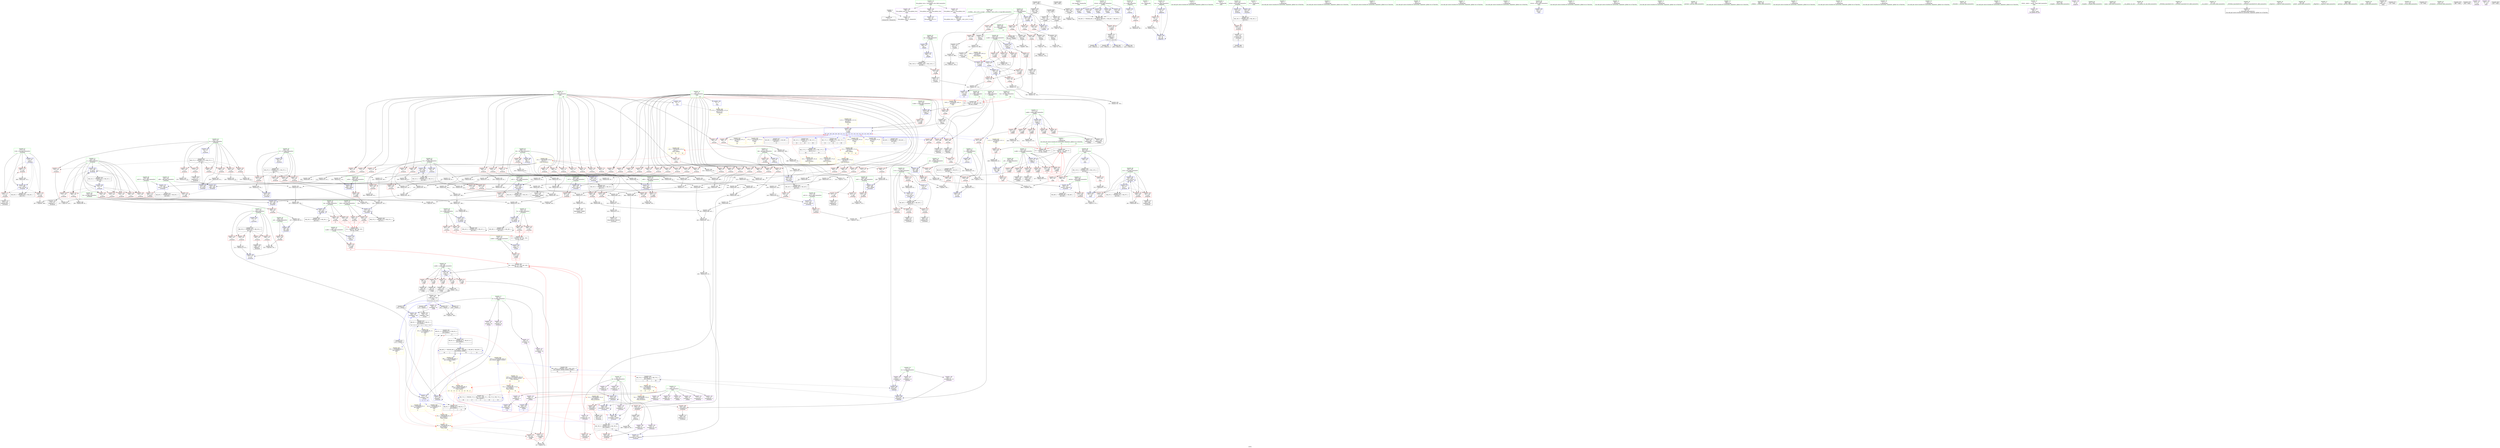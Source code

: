 digraph "SVFG" {
	label="SVFG";

	Node0x558478f3bd30 [shape=record,color=grey,label="{NodeID: 0\nNullPtr}"];
	Node0x558478f3bd30 -> Node0x558478f63ec0[style=solid];
	Node0x558478f3bd30 -> Node0x558478f731e0[style=solid];
	Node0x558478f703d0 [shape=record,color=red,label="{NodeID: 277\n478\<--177\n\<--i136\n_Z5checkv\n}"];
	Node0x558478f703d0 -> Node0x558478f615f0[style=solid];
	Node0x558478f61380 [shape=record,color=black,label="{NodeID: 111\n438\<--437\nidxprom123\<--\n_Z5checkv\n}"];
	Node0x558478ff4480 [shape=record,color=black,label="{NodeID: 886\n668 = PHI()\n}"];
	Node0x558478f86fb0 [shape=record,color=grey,label="{NodeID: 554\n382 = Binary(381, 62, )\n}"];
	Node0x558478f86fb0 -> Node0x558478f74e80[style=solid];
	Node0x558478f6a1d0 [shape=record,color=blue,label="{NodeID: 388\n548\<--550\narrayidx11\<--\n_Z3dfsii\n|{<s0>17}}"];
	Node0x558478f6a1d0:s0 -> Node0x558478fb7910[style=dashed,color=red];
	Node0x558478f657f0 [shape=record,color=red,label="{NodeID: 222\n200\<--137\n\<--i\n_Z5checkv\n}"];
	Node0x558478f657f0 -> Node0x558478f89e30[style=solid];
	Node0x558478f61d90 [shape=record,color=green,label="{NodeID: 56\n155\<--156\nri\<--ri_field_insensitive\n_Z5checkv\n}"];
	Node0x558478f61d90 -> Node0x558478f6ed10[style=solid];
	Node0x558478f61d90 -> Node0x558478f6ede0[style=solid];
	Node0x558478f61d90 -> Node0x558478f74320[style=solid];
	Node0x558478fb5850 [shape=record,color=yellow,style=double,label="{NodeID: 665\n15V_1 = ENCHI(MR_15V_0)\npts\{12 \}\nFun[_Z5checkv]}"];
	Node0x558478fb5850 -> Node0x558478f68a40[style=dashed];
	Node0x558478fb5850 -> Node0x558478f68b10[style=dashed];
	Node0x558478fb5850 -> Node0x558478f68be0[style=dashed];
	Node0x558478fb5850 -> Node0x558478f68cb0[style=dashed];
	Node0x558478fb5850 -> Node0x558478f68d80[style=dashed];
	Node0x558478fb5850 -> Node0x558478f68e50[style=dashed];
	Node0x558478fb5850 -> Node0x558478f68f20[style=dashed];
	Node0x558478fb5850 -> Node0x558478f68ff0[style=dashed];
	Node0x558478fb5850 -> Node0x558478f690c0[style=dashed];
	Node0x558478fb5850 -> Node0x558478f69190[style=dashed];
	Node0x558478fb5850 -> Node0x558478f69260[style=dashed];
	Node0x558478fb5850 -> Node0x558478f69330[style=dashed];
	Node0x558478fb5850 -> Node0x558478f69400[style=dashed];
	Node0x558478fb5850 -> Node0x558478f694d0[style=dashed];
	Node0x558478fb5850 -> Node0x558478f695a0[style=dashed];
	Node0x558478f7fd20 [shape=record,color=grey,label="{NodeID: 499\n537 = Binary(536, 62, )\n|{<s0>16}}"];
	Node0x558478f7fd20:s0 -> Node0x558478ff4a90[style=solid,color=red];
	Node0x558478f731e0 [shape=record,color=blue, style = dotted,label="{NodeID: 333\n766\<--3\nllvm.global_ctors_2\<--dummyVal\nGlob }"];
	Node0x558478f68a40 [shape=record,color=red,label="{NodeID: 167\n185\<--10\n\<--r\n_Z5checkv\n}"];
	Node0x558478f68a40 -> Node0x558478f887b0[style=solid];
	Node0x558478f36040 [shape=record,color=green,label="{NodeID: 1\n7\<--1\n__dso_handle\<--dummyObj\nGlob }"];
	Node0x558478fa56d0 [shape=record,color=black,label="{NodeID: 610\nMR_8V_5 = PHI(MR_8V_8, MR_8V_4, )\npts\{200000 \}\n|{|<s2>7|<s3>9}}"];
	Node0x558478fa56d0 -> Node0x558478fa2940[style=dashed];
	Node0x558478fa56d0 -> Node0x558478fa56d0[style=dashed];
	Node0x558478fa56d0:s2 -> Node0x558478fb5770[style=dashed,color=red];
	Node0x558478fa56d0:s3 -> Node0x558478fb5770[style=dashed,color=red];
	Node0x558478f704a0 [shape=record,color=red,label="{NodeID: 278\n497\<--177\n\<--i136\n_Z5checkv\n}"];
	Node0x558478f704a0 -> Node0x558478f857b0[style=solid];
	Node0x558478f61450 [shape=record,color=black,label="{NodeID: 112\n443\<--442\nidxprom125\<--\n_Z5checkv\n}"];
	Node0x558478ff4550 [shape=record,color=black,label="{NodeID: 887\n687 = PHI()\n}"];
	Node0x558478ff4550 -> Node0x558478f66860[style=solid];
	Node0x558478ff4550 -> Node0x558478f66930[style=solid];
	Node0x558478fa7110 [shape=record,color=yellow,style=double,label="{NodeID: 721\n101V_1 = ENCHI(MR_101V_0)\npts\{160000 200000 220000 \}\nFun[_Z4workv]|{<s0>23|<s1>23}}"];
	Node0x558478fa7110:s0 -> Node0x558478fb7910[style=dashed,color=red];
	Node0x558478fa7110:s1 -> Node0x558478fb7ad0[style=dashed,color=red];
	Node0x558478f87130 [shape=record,color=grey,label="{NodeID: 555\n756 = Binary(755, 753, )\n}"];
	Node0x558478f87130 -> Node0x558478f6b550[style=solid];
	Node0x558478f6a2a0 [shape=record,color=blue,label="{NodeID: 389\n513\<--502\nretval\<--\n_Z3dfsii\n}"];
	Node0x558478f6a2a0 -> Node0x558478fb3670[style=dashed];
	Node0x558478f658c0 [shape=record,color=red,label="{NodeID: 223\n204\<--137\n\<--i\n_Z5checkv\n}"];
	Node0x558478f658c0 -> Node0x558478f73bd0[style=solid];
	Node0x558478f61e60 [shape=record,color=green,label="{NodeID: 57\n157\<--158\ni46\<--i46_field_insensitive\n_Z5checkv\n}"];
	Node0x558478f61e60 -> Node0x558478f6eeb0[style=solid];
	Node0x558478f61e60 -> Node0x558478f6ef80[style=solid];
	Node0x558478f61e60 -> Node0x558478f6f050[style=solid];
	Node0x558478f61e60 -> Node0x558478f6f120[style=solid];
	Node0x558478f61e60 -> Node0x558478f74590[style=solid];
	Node0x558478f61e60 -> Node0x558478f74800[style=solid];
	Node0x558478fb5960 [shape=record,color=yellow,style=double,label="{NodeID: 666\n17V_1 = ENCHI(MR_17V_0)\npts\{14 \}\nFun[_Z5checkv]}"];
	Node0x558478fb5960 -> Node0x558478f69810[style=dashed];
	Node0x558478fb5960 -> Node0x558478f698e0[style=dashed];
	Node0x558478fb5960 -> Node0x558478f699b0[style=dashed];
	Node0x558478fb5960 -> Node0x558478f69a80[style=dashed];
	Node0x558478fb5960 -> Node0x558478f69b50[style=dashed];
	Node0x558478fb5960 -> Node0x558478f69c20[style=dashed];
	Node0x558478fb5960 -> Node0x558478f69cf0[style=dashed];
	Node0x558478fb5960 -> Node0x558478f69dc0[style=dashed];
	Node0x558478fb5960 -> Node0x558478f63f90[style=dashed];
	Node0x558478fb5960 -> Node0x558478f64060[style=dashed];
	Node0x558478fb5960 -> Node0x558478f64130[style=dashed];
	Node0x558478fb5960 -> Node0x558478f64200[style=dashed];
	Node0x558478fb5960 -> Node0x558478f642d0[style=dashed];
	Node0x558478fb5960 -> Node0x558478f643a0[style=dashed];
	Node0x558478fb5960 -> Node0x558478f64470[style=dashed];
	Node0x558478fb5960 -> Node0x558478f64540[style=dashed];
	Node0x558478fb5960 -> Node0x558478f64610[style=dashed];
	Node0x558478fb5960 -> Node0x558478f646e0[style=dashed];
	Node0x558478fb5960 -> Node0x558478f647b0[style=dashed];
	Node0x558478fb5960 -> Node0x558478f64880[style=dashed];
	Node0x558478fb5960 -> Node0x558478f64950[style=dashed];
	Node0x558478fb5960 -> Node0x558478f64a20[style=dashed];
	Node0x558478fb5960 -> Node0x558478f64af0[style=dashed];
	Node0x558478f7fea0 [shape=record,color=grey,label="{NodeID: 500\n471 = Binary(470, 62, )\n}"];
	Node0x558478f7fea0 -> Node0x558478f75840[style=solid];
	Node0x558478f732e0 [shape=record,color=blue,label="{NodeID: 334\n57\<--11\nx\<--\n_Z5getrev\n}"];
	Node0x558478f732e0 -> Node0x558478f64d60[style=dashed];
	Node0x558478f68b10 [shape=record,color=red,label="{NodeID: 168\n189\<--10\n\<--r\n_Z5checkv\n}"];
	Node0x558478f68b10 -> Node0x558478f7efa0[style=solid];
	Node0x558478f3b190 [shape=record,color=green,label="{NodeID: 2\n8\<--1\n.str\<--dummyObj\nGlob }"];
	Node0x558478fa5bd0 [shape=record,color=black,label="{NodeID: 611\nMR_47V_3 = PHI(MR_47V_4, MR_47V_2, )\npts\{162 \}\n}"];
	Node0x558478fa5bd0 -> Node0x558478f6f2c0[style=dashed];
	Node0x558478fa5bd0 -> Node0x558478f6f390[style=dashed];
	Node0x558478fa5bd0 -> Node0x558478f6f460[style=dashed];
	Node0x558478fa5bd0 -> Node0x558478f6f530[style=dashed];
	Node0x558478fa5bd0 -> Node0x558478f74b40[style=dashed];
	Node0x558478f70570 [shape=record,color=red,label="{NodeID: 279\n466\<--179\n\<--_ed137\n_Z5checkv\n}"];
	Node0x558478f70570 -> Node0x558478f890b0[style=solid];
	Node0x558478f61520 [shape=record,color=black,label="{NodeID: 113\n446\<--445\nidxprom127\<--\n_Z5checkv\n}"];
	Node0x558478ff4620 [shape=record,color=black,label="{NodeID: 888\n728 = PHI()\n}"];
	Node0x558478ff4620 -> Node0x558478f66e10[style=solid];
	Node0x558478ff4620 -> Node0x558478f66ee0[style=solid];
	Node0x558478f872b0 [shape=record,color=grey,label="{NodeID: 556\n336 = Binary(335, 62, )\n}"];
	Node0x558478f872b0 -> Node0x558478f88330[style=solid];
	Node0x558478f6a370 [shape=record,color=blue,label="{NodeID: 390\n563\<--565\narrayidx19\<--\n_Z3dfsii\n|{<s0>18}}"];
	Node0x558478f6a370:s0 -> Node0x558478fb7910[style=dashed,color=red];
	Node0x558478f65990 [shape=record,color=red,label="{NodeID: 224\n205\<--137\n\<--i\n_Z5checkv\n}"];
	Node0x558478f65990 -> Node0x558478f60d00[style=solid];
	Node0x558478f61f30 [shape=record,color=green,label="{NodeID: 58\n159\<--160\n_ed47\<--_ed47_field_insensitive\n_Z5checkv\n}"];
	Node0x558478f61f30 -> Node0x558478f6f1f0[style=solid];
	Node0x558478f61f30 -> Node0x558478f74660[style=solid];
	Node0x558478f80020 [shape=record,color=grey,label="{NodeID: 501\n263 = Binary(262, 62, )\n}"];
	Node0x558478f80020 -> Node0x558478f6dcc0[style=solid];
	Node0x558478f733b0 [shape=record,color=blue,label="{NodeID: 335\n74\<--62\nres\<--\n_Z6gettlev\n}"];
	Node0x558478f733b0 -> Node0x558478f64e30[style=dashed];
	Node0x558478f733b0 -> Node0x558478f73480[style=dashed];
	Node0x558478f68be0 [shape=record,color=red,label="{NodeID: 169\n215\<--10\n\<--r\n_Z5checkv\n}"];
	Node0x558478f68be0 -> Node0x558478f85ab0[style=solid];
	Node0x558478f39370 [shape=record,color=green,label="{NodeID: 3\n11\<--1\n\<--dummyObj\nCan only get source location for instruction, argument, global var or function.}"];
	Node0x558478f70640 [shape=record,color=red,label="{NodeID: 280\n474\<--181\n\<--j142\n_Z5checkv\n}"];
	Node0x558478f70640 -> Node0x558478f89230[style=solid];
	Node0x558478f615f0 [shape=record,color=black,label="{NodeID: 114\n479\<--478\nidxprom148\<--\n_Z5checkv\n}"];
	Node0x558478ff46f0 [shape=record,color=black,label="{NodeID: 889\n114 = PHI(283, 286, 290, 293, )\n0th arg _Z2unii }"];
	Node0x558478ff46f0 -> Node0x558478f736f0[style=solid];
	Node0x558478fa7360 [shape=record,color=yellow,style=double,label="{NodeID: 723\n8V_1 = ENCHI(MR_8V_0)\npts\{200000 \}\nFun[_Z2gfi]|{|<s3>4}}"];
	Node0x558478fa7360 -> Node0x558478f65310[style=dashed];
	Node0x558478fa7360 -> Node0x558478f653e0[style=dashed];
	Node0x558478fa7360 -> Node0x558478fa8be0[style=dashed];
	Node0x558478fa7360:s3 -> Node0x558478fa7360[style=dashed,color=red];
	Node0x558478f87430 [shape=record,color=grey,label="{NodeID: 557\n328 = Binary(327, 62, )\n}"];
	Node0x558478f87430 -> Node0x558478f749a0[style=solid];
	Node0x558478f6a440 [shape=record,color=blue,label="{NodeID: 391\n513\<--502\nretval\<--\n_Z3dfsii\n}"];
	Node0x558478f6a440 -> Node0x558478fb3670[style=dashed];
	Node0x558478f65a60 [shape=record,color=red,label="{NodeID: 225\n210\<--137\n\<--i\n_Z5checkv\n}"];
	Node0x558478f65a60 -> Node0x558478f80920[style=solid];
	Node0x558478f62000 [shape=record,color=green,label="{NodeID: 59\n161\<--162\ni57\<--i57_field_insensitive\n_Z5checkv\n}"];
	Node0x558478f62000 -> Node0x558478f6f2c0[style=solid];
	Node0x558478f62000 -> Node0x558478f6f390[style=solid];
	Node0x558478f62000 -> Node0x558478f6f460[style=solid];
	Node0x558478f62000 -> Node0x558478f6f530[style=solid];
	Node0x558478f62000 -> Node0x558478f748d0[style=solid];
	Node0x558478f62000 -> Node0x558478f74b40[style=solid];
	Node0x558478f801a0 [shape=record,color=grey,label="{NodeID: 502\n413 = Binary(411, 412, )\n}"];
	Node0x558478f801a0 -> Node0x558478f804a0[style=solid];
	Node0x558478f73480 [shape=record,color=blue,label="{NodeID: 336\n74\<--79\nres\<--shl\n_Z6gettlev\n}"];
	Node0x558478f73480 -> Node0x558478f64e30[style=dashed];
	Node0x558478f73480 -> Node0x558478f73480[style=dashed];
	Node0x558478f68cb0 [shape=record,color=red,label="{NodeID: 170\n245\<--10\n\<--r\n_Z5checkv\n}"];
	Node0x558478f68cb0 -> Node0x558478f7e6a0[style=solid];
	Node0x558478f5dce0 [shape=record,color=green,label="{NodeID: 4\n23\<--1\n.str.1\<--dummyObj\nGlob }"];
	Node0x558478fa0c40 [shape=record,color=black,label="{NodeID: 613\nMR_19V_3 = PHI(MR_19V_4, MR_19V_2, )\npts\{134 \}\n}"];
	Node0x558478fa0c40 -> Node0x558478f65650[style=dashed];
	Node0x558478f70710 [shape=record,color=red,label="{NodeID: 281\n481\<--181\n\<--j142\n_Z5checkv\n}"];
	Node0x558478f70710 -> Node0x558478f65fb0[style=solid];
	Node0x558478f65fb0 [shape=record,color=black,label="{NodeID: 115\n482\<--481\nidxprom150\<--\n_Z5checkv\n}"];
	Node0x558478ff48c0 [shape=record,color=black,label="{NodeID: 890\n115 = PHI(284, 287, 291, 294, )\n1st arg _Z2unii }"];
	Node0x558478ff48c0 -> Node0x558478f737c0[style=solid];
	Node0x558478f875b0 [shape=record,color=grey,label="{NodeID: 558\n233 = Binary(232, 62, )\n}"];
	Node0x558478f875b0 -> Node0x558478f87a30[style=solid];
	Node0x558478f6a510 [shape=record,color=blue,label="{NodeID: 392\n513\<--453\nretval\<--\n_Z3dfsii\n}"];
	Node0x558478f6a510 -> Node0x558478fb3670[style=dashed];
	Node0x558478f65b30 [shape=record,color=red,label="{NodeID: 226\n201\<--139\n\<--_ed\n_Z5checkv\n}"];
	Node0x558478f65b30 -> Node0x558478f89e30[style=solid];
	Node0x558478f620d0 [shape=record,color=green,label="{NodeID: 60\n163\<--164\n_ed58\<--_ed58_field_insensitive\n_Z5checkv\n}"];
	Node0x558478f620d0 -> Node0x558478f6f600[style=solid];
	Node0x558478f620d0 -> Node0x558478f749a0[style=solid];
	Node0x558478f80320 [shape=record,color=grey,label="{NodeID: 503\n261 = Binary(259, 260, )\n}"];
	Node0x558478f80320 -> Node0x558478f6db40[style=solid];
	Node0x558478f73550 [shape=record,color=blue,label="{NodeID: 337\n87\<--86\nx.addr\<--x\n_Z2gfi\n}"];
	Node0x558478f73550 -> Node0x558478f64f00[style=dashed];
	Node0x558478f73550 -> Node0x558478f64fd0[style=dashed];
	Node0x558478f73550 -> Node0x558478f650a0[style=dashed];
	Node0x558478f73550 -> Node0x558478f65170[style=dashed];
	Node0x558478f73550 -> Node0x558478f65240[style=dashed];
	Node0x558478f68d80 [shape=record,color=red,label="{NodeID: 171\n258\<--10\n\<--r\n_Z5checkv\n}"];
	Node0x558478f68d80 -> Node0x558478f80620[style=solid];
	Node0x558478f5dd70 [shape=record,color=green,label="{NodeID: 5\n25\<--1\n.str.2\<--dummyObj\nGlob }"];
	Node0x558478fa1140 [shape=record,color=black,label="{NodeID: 614\nMR_63V_2 = PHI(MR_63V_4, MR_63V_1, )\npts\{178 \}\n}"];
	Node0x558478f707e0 [shape=record,color=red,label="{NodeID: 282\n490\<--181\n\<--j142\n_Z5checkv\n}"];
	Node0x558478f707e0 -> Node0x558478f80aa0[style=solid];
	Node0x558478f66040 [shape=record,color=black,label="{NodeID: 116\n485\<--484\nconv152\<--\n_Z5checkv\n}"];
	Node0x558478ff4a90 [shape=record,color=black,label="{NodeID: 891\n511 = PHI(537, 551, 566, 62, )\n0th arg _Z3dfsii }"];
	Node0x558478ff4a90 -> Node0x558478f69e90[style=solid];
	Node0x558478f87730 [shape=record,color=grey,label="{NodeID: 559\n746 = Binary(742, 745, )\n}"];
	Node0x558478f87730 -> Node0x558478f88030[style=solid];
	Node0x558478f6a5e0 [shape=record,color=blue,label="{NodeID: 393\n582\<--62\ni\<--\n_Z4workv\n}"];
	Node0x558478f6a5e0 -> Node0x558478faaee0[style=dashed];
	Node0x558478f65c00 [shape=record,color=red,label="{NodeID: 227\n219\<--141\n\<--i5\n_Z5checkv\n}"];
	Node0x558478f65c00 -> Node0x558478f89830[style=solid];
	Node0x558478f621a0 [shape=record,color=green,label="{NodeID: 61\n165\<--166\ni74\<--i74_field_insensitive\n_Z5checkv\n}"];
	Node0x558478f621a0 -> Node0x558478f6f6d0[style=solid];
	Node0x558478f621a0 -> Node0x558478f6f7a0[style=solid];
	Node0x558478f621a0 -> Node0x558478f6f870[style=solid];
	Node0x558478f621a0 -> Node0x558478f6f940[style=solid];
	Node0x558478f621a0 -> Node0x558478f74c10[style=solid];
	Node0x558478f621a0 -> Node0x558478f74e80[style=solid];
	Node0x558478f804a0 [shape=record,color=grey,label="{NodeID: 504\n414 = Binary(413, 62, )\n}"];
	Node0x558478f804a0 -> Node0x558478f612b0[style=solid];
	Node0x558478f73620 [shape=record,color=blue,label="{NodeID: 338\n106\<--103\narrayidx4\<--call\n_Z2gfi\n}"];
	Node0x558478f73620 -> Node0x558478fa8be0[style=dashed];
	Node0x558478f68e50 [shape=record,color=red,label="{NodeID: 172\n327\<--10\n\<--r\n_Z5checkv\n}"];
	Node0x558478f68e50 -> Node0x558478f87430[style=solid];
	Node0x558478f5de00 [shape=record,color=green,label="{NodeID: 6\n28\<--1\n\<--dummyObj\nCan only get source location for instruction, argument, global var or function.}"];
	Node0x558478fa1230 [shape=record,color=black,label="{NodeID: 615\nMR_65V_2 = PHI(MR_65V_3, MR_65V_1, )\npts\{180 \}\n}"];
	Node0x558478f708b0 [shape=record,color=red,label="{NodeID: 283\n475\<--183\n\<--_ed143\n_Z5checkv\n}"];
	Node0x558478f708b0 -> Node0x558478f89230[style=solid];
	Node0x558478f66110 [shape=record,color=black,label="{NodeID: 117\n132\<--504\n_Z5checkv_ret\<--\n_Z5checkv\n|{<s0>15}}"];
	Node0x558478f66110:s0 -> Node0x558478ff3e60[style=solid,color=blue];
	Node0x558478ff4c60 [shape=record,color=black,label="{NodeID: 892\n512 = PHI(62, 553, 568, 62, )\n1st arg _Z3dfsii }"];
	Node0x558478ff4c60 -> Node0x558478f69f60[style=solid];
	Node0x558478f878b0 [shape=record,color=grey,label="{NodeID: 560\n343 = Binary(338, 342, )\n}"];
	Node0x558478f878b0 -> Node0x558478f74a70[style=solid];
	Node0x558478f6a6b0 [shape=record,color=blue,label="{NodeID: 394\n584\<--598\n_ed\<--add1\n_Z4workv\n}"];
	Node0x558478f6a6b0 -> Node0x558478f718f0[style=dashed];
	Node0x558478f65cd0 [shape=record,color=red,label="{NodeID: 228\n232\<--141\n\<--i5\n_Z5checkv\n}"];
	Node0x558478f65cd0 -> Node0x558478f875b0[style=solid];
	Node0x558478f62270 [shape=record,color=green,label="{NodeID: 62\n167\<--168\n_ed75\<--_ed75_field_insensitive\n_Z5checkv\n}"];
	Node0x558478f62270 -> Node0x558478f6fa10[style=solid];
	Node0x558478f62270 -> Node0x558478f74ce0[style=solid];
	Node0x558478f80620 [shape=record,color=grey,label="{NodeID: 505\n259 = Binary(258, 62, )\n}"];
	Node0x558478f80620 -> Node0x558478f80320[style=solid];
	Node0x558478f736f0 [shape=record,color=blue,label="{NodeID: 339\n116\<--114\nx.addr\<--x\n_Z2unii\n}"];
	Node0x558478f736f0 -> Node0x558478f654b0[style=dashed];
	Node0x558478f68f20 [shape=record,color=red,label="{NodeID: 173\n335\<--10\n\<--r\n_Z5checkv\n}"];
	Node0x558478f68f20 -> Node0x558478f872b0[style=solid];
	Node0x558478f5b250 [shape=record,color=green,label="{NodeID: 7\n62\<--1\n\<--dummyObj\nCan only get source location for instruction, argument, global var or function.|{<s0>16|<s1>23|<s2>23}}"];
	Node0x558478f5b250:s0 -> Node0x558478ff4c60[style=solid,color=red];
	Node0x558478f5b250:s1 -> Node0x558478ff4a90[style=solid,color=red];
	Node0x558478f5b250:s2 -> Node0x558478ff4c60[style=solid,color=red];
	Node0x558478fa1320 [shape=record,color=black,label="{NodeID: 616\nMR_67V_2 = PHI(MR_67V_3, MR_67V_1, )\npts\{182 \}\n}"];
	Node0x558478f70980 [shape=record,color=red,label="{NodeID: 284\n278\<--277\n\<--arrayidx38\n_Z5checkv\n}"];
	Node0x558478f70980 -> Node0x558478f60f70[style=solid];
	Node0x558478f661e0 [shape=record,color=black,label="{NodeID: 118\n544\<--543\nidxprom\<--\n_Z3dfsii\n}"];
	Node0x558478ff4e30 [shape=record,color=black,label="{NodeID: 893\n630 = PHI(10, 13, 586, 588, 649, )\n0th arg _Z2gnRi }"];
	Node0x558478ff4e30 -> Node0x558478f6a9f0[style=solid];
	Node0x558478f87a30 [shape=record,color=grey,label="{NodeID: 561\n235 = Binary(233, 234, )\n}"];
	Node0x558478f87a30 -> Node0x558478f87eb0[style=solid];
	Node0x558478f6a780 [shape=record,color=blue,label="{NodeID: 395\n610\<--607\narrayidx\<--\n_Z4workv\n}"];
	Node0x558478f6a780 -> Node0x558478f6a850[style=dashed];
	Node0x558478f65da0 [shape=record,color=red,label="{NodeID: 229\n239\<--141\n\<--i5\n_Z5checkv\n}"];
	Node0x558478f65da0 -> Node0x558478f88ab0[style=solid];
	Node0x558478f62340 [shape=record,color=green,label="{NodeID: 63\n169\<--170\ni91\<--i91_field_insensitive\n_Z5checkv\n}"];
	Node0x558478f62340 -> Node0x558478f6fae0[style=solid];
	Node0x558478f62340 -> Node0x558478f6fbb0[style=solid];
	Node0x558478f62340 -> Node0x558478f6fc80[style=solid];
	Node0x558478f62340 -> Node0x558478f6fd50[style=solid];
	Node0x558478f62340 -> Node0x558478f74f50[style=solid];
	Node0x558478f62340 -> Node0x558478f751c0[style=solid];
	Node0x558478f807a0 [shape=record,color=grey,label="{NodeID: 506\n299 = Binary(298, 62, )\n}"];
	Node0x558478f807a0 -> Node0x558478f743f0[style=solid];
	Node0x558478f737c0 [shape=record,color=blue,label="{NodeID: 340\n118\<--115\ny.addr\<--y\n_Z2unii\n}"];
	Node0x558478f737c0 -> Node0x558478f65580[style=dashed];
	Node0x558478f68ff0 [shape=record,color=red,label="{NodeID: 174\n364\<--10\n\<--r\n_Z5checkv\n}"];
	Node0x558478f68ff0 -> Node0x558478f86530[style=solid];
	Node0x558478f5b2e0 [shape=record,color=green,label="{NodeID: 8\n281\<--1\n\<--dummyObj\nCan only get source location for instruction, argument, global var or function.}"];
	Node0x558478fa8210 [shape=record,color=black,label="{NodeID: 617\nMR_69V_2 = PHI(MR_69V_3, MR_69V_1, )\npts\{184 \}\n}"];
	Node0x558478f70a50 [shape=record,color=red,label="{NodeID: 285\n440\<--439\n\<--arrayidx124\n_Z5checkv\n|{<s0>11}}"];
	Node0x558478f70a50:s0 -> Node0x558478ff5150[style=solid,color=red];
	Node0x558478f662b0 [shape=record,color=black,label="{NodeID: 119\n547\<--546\nidxprom10\<--\n_Z3dfsii\n}"];
	Node0x558478ff5040 [shape=record,color=black,label="{NodeID: 894\n677 = PHI(633, )\n0th arg _Z2gnRx }"];
	Node0x558478ff5040 -> Node0x558478f6aed0[style=solid];
	Node0x558478f87bb0 [shape=record,color=grey,label="{NodeID: 562\n342 = Binary(339, 341, )\n}"];
	Node0x558478f87bb0 -> Node0x558478f878b0[style=solid];
	Node0x558478f6a850 [shape=record,color=blue,label="{NodeID: 396\n615\<--612\narrayidx3\<--\n_Z4workv\n}"];
	Node0x558478f6a850 -> Node0x558478fabde0[style=dashed];
	Node0x558478f65e70 [shape=record,color=red,label="{NodeID: 230\n249\<--141\n\<--i5\n_Z5checkv\n}"];
	Node0x558478f65e70 -> Node0x558478f7eb20[style=solid];
	Node0x558478f62410 [shape=record,color=green,label="{NodeID: 64\n171\<--172\n_ed92\<--_ed92_field_insensitive\n_Z5checkv\n}"];
	Node0x558478f62410 -> Node0x558478f6fe20[style=solid];
	Node0x558478f62410 -> Node0x558478f75020[style=solid];
	Node0x558478f80920 [shape=record,color=grey,label="{NodeID: 507\n211 = Binary(210, 62, )\n}"];
	Node0x558478f80920 -> Node0x558478f73ca0[style=solid];
	Node0x558478f73890 [shape=record,color=blue,label="{NodeID: 341\n127\<--123\narrayidx\<--call\n_Z2unii\n|{<s0>7|<s1>8|<s2>9|<s3>10}}"];
	Node0x558478f73890:s0 -> Node0x558478fc6390[style=dashed,color=blue];
	Node0x558478f73890:s1 -> Node0x558478fa56d0[style=dashed,color=blue];
	Node0x558478f73890:s2 -> Node0x558478fc6650[style=dashed,color=blue];
	Node0x558478f73890:s3 -> Node0x558478fa56d0[style=dashed,color=blue];
	Node0x558478f690c0 [shape=record,color=red,label="{NodeID: 175\n370\<--10\n\<--r\n_Z5checkv\n}"];
	Node0x558478f690c0 -> Node0x558478f869b0[style=solid];
	Node0x558478f5b370 [shape=record,color=green,label="{NodeID: 9\n426\<--1\n\<--dummyObj\nCan only get source location for instruction, argument, global var or function.}"];
	Node0x558478fa86e0 [shape=record,color=black,label="{NodeID: 618\nMR_8V_14 = PHI(MR_8V_11, MR_8V_13, )\npts\{200000 \}\n|{<s0>15}}"];
	Node0x558478fa86e0:s0 -> Node0x558478fb3140[style=dashed,color=blue];
	Node0x558478f70b20 [shape=record,color=red,label="{NodeID: 286\n445\<--444\n\<--arrayidx126\n_Z5checkv\n}"];
	Node0x558478f70b20 -> Node0x558478f61520[style=solid];
	Node0x558478f66380 [shape=record,color=black,label="{NodeID: 120\n559\<--558\nidxprom16\<--\n_Z3dfsii\n}"];
	Node0x558478ff5150 [shape=record,color=black,label="{NodeID: 895\n86 = PHI(102, 122, 124, 440, 448, )\n0th arg _Z2gfi }"];
	Node0x558478ff5150 -> Node0x558478f73550[style=solid];
	Node0x558478f87d30 [shape=record,color=grey,label="{NodeID: 563\n346 = Binary(344, 345, )\n}"];
	Node0x558478f87d30 -> Node0x558478f61110[style=solid];
	Node0x558478f6a920 [shape=record,color=blue,label="{NodeID: 397\n582\<--619\ni\<--inc\n_Z4workv\n}"];
	Node0x558478f6a920 -> Node0x558478faaee0[style=dashed];
	Node0x558478f6deb0 [shape=record,color=red,label="{NodeID: 231\n262\<--141\n\<--i5\n_Z5checkv\n}"];
	Node0x558478f6deb0 -> Node0x558478f80020[style=solid];
	Node0x558478f624e0 [shape=record,color=green,label="{NodeID: 65\n173\<--174\ni114\<--i114_field_insensitive\n_Z5checkv\n}"];
	Node0x558478f624e0 -> Node0x558478f6fef0[style=solid];
	Node0x558478f624e0 -> Node0x558478f6ffc0[style=solid];
	Node0x558478f624e0 -> Node0x558478f70090[style=solid];
	Node0x558478f624e0 -> Node0x558478f70160[style=solid];
	Node0x558478f624e0 -> Node0x558478f75290[style=solid];
	Node0x558478f624e0 -> Node0x558478f75500[style=solid];
	Node0x558478fc5e10 [shape=record,color=yellow,style=double,label="{NodeID: 840\n8V_2 = CSCHI(MR_8V_1)\npts\{200000 \}\nCS[]|{<s0>6}}"];
	Node0x558478fc5e10:s0 -> Node0x558478fa7360[style=dashed,color=red];
	Node0x558478f80aa0 [shape=record,color=grey,label="{NodeID: 508\n491 = Binary(490, 62, )\n}"];
	Node0x558478f80aa0 -> Node0x558478f75910[style=solid];
	Node0x558478f73960 [shape=record,color=blue,label="{NodeID: 342\n135\<--193\ntot\<--add3\n_Z5checkv\n}"];
	Node0x558478f73960 -> Node0x558478f65720[style=dashed];
	Node0x558478f69190 [shape=record,color=red,label="{NodeID: 176\n386\<--10\n\<--r\n_Z5checkv\n}"];
	Node0x558478f69190 -> Node0x558478f6d9c0[style=solid];
	Node0x558478f5b400 [shape=record,color=green,label="{NodeID: 10\n453\<--1\n\<--dummyObj\nCan only get source location for instruction, argument, global var or function.}"];
	Node0x558478fa8be0 [shape=record,color=black,label="{NodeID: 619\nMR_8V_2 = PHI(MR_8V_4, MR_8V_1, )\npts\{200000 \}\n|{<s0>4|<s1>5|<s2>6|<s3>11|<s4>12|<s5>12}}"];
	Node0x558478fa8be0:s0 -> Node0x558478f73620[style=dashed,color=blue];
	Node0x558478fa8be0:s1 -> Node0x558478fc5e10[style=dashed,color=blue];
	Node0x558478fa8be0:s2 -> Node0x558478f73890[style=dashed,color=blue];
	Node0x558478fa8be0:s3 -> Node0x558478fc60d0[style=dashed,color=blue];
	Node0x558478fa8be0:s4 -> Node0x558478fa2940[style=dashed,color=blue];
	Node0x558478fa8be0:s5 -> Node0x558478fa86e0[style=dashed,color=blue];
	Node0x558478f70bf0 [shape=record,color=red,label="{NodeID: 287\n448\<--447\n\<--arrayidx128\n_Z5checkv\n|{<s0>12}}"];
	Node0x558478f70bf0:s0 -> Node0x558478ff5150[style=solid,color=red];
	Node0x558478f66450 [shape=record,color=black,label="{NodeID: 121\n562\<--561\nidxprom18\<--\n_Z3dfsii\n}"];
	Node0x558478f87eb0 [shape=record,color=grey,label="{NodeID: 564\n237 = Binary(235, 236, )\n}"];
	Node0x558478f87eb0 -> Node0x558478f740b0[style=solid];
	Node0x558478f6a9f0 [shape=record,color=blue,label="{NodeID: 398\n631\<--630\nx.addr\<--x\n_Z2gnRi\n}"];
	Node0x558478f6a9f0 -> Node0x558478f71d00[style=dashed];
	Node0x558478f6df40 [shape=record,color=red,label="{NodeID: 232\n272\<--141\n\<--i5\n_Z5checkv\n}"];
	Node0x558478f6df40 -> Node0x558478f60dd0[style=solid];
	Node0x558478f625b0 [shape=record,color=green,label="{NodeID: 66\n175\<--176\n_ed115\<--_ed115_field_insensitive\n_Z5checkv\n}"];
	Node0x558478f625b0 -> Node0x558478f70230[style=solid];
	Node0x558478f625b0 -> Node0x558478f75360[style=solid];
	Node0x558478f80c20 [shape=record,color=grey,label="{NodeID: 509\n568 = Binary(567, 62, )\n|{<s0>18}}"];
	Node0x558478f80c20:s0 -> Node0x558478ff4c60[style=solid,color=red];
	Node0x558478f73a30 [shape=record,color=blue,label="{NodeID: 343\n137\<--62\ni\<--\n_Z5checkv\n}"];
	Node0x558478f73a30 -> Node0x558478fb3b70[style=dashed];
	Node0x558478f69260 [shape=record,color=red,label="{NodeID: 177\n394\<--10\n\<--r\n_Z5checkv\n}"];
	Node0x558478f69260 -> Node0x558478f6c4c0[style=solid];
	Node0x558478f5e650 [shape=record,color=green,label="{NodeID: 11\n495\<--1\n\<--dummyObj\nCan only get source location for instruction, argument, global var or function.}"];
	Node0x558478fa90e0 [shape=record,color=black,label="{NodeID: 620\nMR_43V_3 = PHI(MR_43V_4, MR_43V_2, )\npts\{158 \}\n}"];
	Node0x558478fa90e0 -> Node0x558478f6eeb0[style=dashed];
	Node0x558478fa90e0 -> Node0x558478f6ef80[style=dashed];
	Node0x558478fa90e0 -> Node0x558478f6f050[style=dashed];
	Node0x558478fa90e0 -> Node0x558478f6f120[style=dashed];
	Node0x558478fa90e0 -> Node0x558478f74800[style=dashed];
	Node0x558478f70cc0 [shape=record,color=red,label="{NodeID: 288\n484\<--483\n\<--arrayidx151\n_Z5checkv\n}"];
	Node0x558478f70cc0 -> Node0x558478f66040[style=solid];
	Node0x558478f66520 [shape=record,color=black,label="{NodeID: 122\n510\<--577\n_Z3dfsii_ret\<--\n_Z3dfsii\n|{<s0>16|<s1>17|<s2>18|<s3>23}}"];
	Node0x558478f66520:s0 -> Node0x558478ff3f70[style=solid,color=blue];
	Node0x558478f66520:s1 -> Node0x558478ff4080[style=solid,color=blue];
	Node0x558478f66520:s2 -> Node0x558478ff4190[style=solid,color=blue];
	Node0x558478f66520:s3 -> Node0x558478ff42a0[style=solid,color=blue];
	Node0x558478f88030 [shape=record,color=grey,label="{NodeID: 565\n747 = Binary(746, 748, )\n}"];
	Node0x558478f88030 -> Node0x558478f6b480[style=solid];
	Node0x558478f6aac0 [shape=record,color=blue,label="{NodeID: 399\n641\<--640\n\<--conv\n_Z2gnRi\n|{<s0>19|<s1>19|<s2>20|<s3>20|<s4>20|<s5>20|<s6>21|<s7>21|<s8>21|<s9>21|<s10>21|<s11>22|<s12>22|<s13>22|<s14>22|<s15>22|<s16>26|<s17>26}}"];
	Node0x558478f6aac0:s0 -> Node0x558478fc71f0[style=dashed,color=blue];
	Node0x558478f6aac0:s1 -> Node0x558478fc7350[style=dashed,color=blue];
	Node0x558478f6aac0:s2 -> Node0x558478f69740[style=dashed,color=blue];
	Node0x558478f6aac0:s3 -> Node0x558478f64c90[style=dashed,color=blue];
	Node0x558478f6aac0:s4 -> Node0x558478faa4e0[style=dashed,color=blue];
	Node0x558478f6aac0:s5 -> Node0x558478faa9e0[style=dashed,color=blue];
	Node0x558478f6aac0:s6 -> Node0x558478f719c0[style=dashed,color=blue];
	Node0x558478f6aac0:s7 -> Node0x558478f71a90[style=dashed,color=blue];
	Node0x558478f6aac0:s8 -> Node0x558478fab3e0[style=dashed,color=blue];
	Node0x558478f6aac0:s9 -> Node0x558478fc7670[style=dashed,color=blue];
	Node0x558478f6aac0:s10 -> Node0x558478fc77d0[style=dashed,color=blue];
	Node0x558478f6aac0:s11 -> Node0x558478f71b60[style=dashed,color=blue];
	Node0x558478f6aac0:s12 -> Node0x558478f71c30[style=dashed,color=blue];
	Node0x558478f6aac0:s13 -> Node0x558478faa4e0[style=dashed,color=blue];
	Node0x558478f6aac0:s14 -> Node0x558478faa9e0[style=dashed,color=blue];
	Node0x558478f6aac0:s15 -> Node0x558478fab8e0[style=dashed,color=blue];
	Node0x558478f6aac0:s16 -> Node0x558478fa3340[style=dashed,color=blue];
	Node0x558478f6aac0:s17 -> Node0x558478fc7fd0[style=dashed,color=blue];
	Node0x558478f6e010 [shape=record,color=red,label="{NodeID: 233\n303\<--141\n\<--i5\n_Z5checkv\n}"];
	Node0x558478f6e010 -> Node0x558478f85db0[style=solid];
	Node0x558478f62680 [shape=record,color=green,label="{NodeID: 67\n177\<--178\ni136\<--i136_field_insensitive\n_Z5checkv\n}"];
	Node0x558478f62680 -> Node0x558478f70300[style=solid];
	Node0x558478f62680 -> Node0x558478f703d0[style=solid];
	Node0x558478f62680 -> Node0x558478f704a0[style=solid];
	Node0x558478f62680 -> Node0x558478f755d0[style=solid];
	Node0x558478f62680 -> Node0x558478f759e0[style=solid];
	Node0x558478fc60d0 [shape=record,color=yellow,style=double,label="{NodeID: 842\n8V_12 = CSCHI(MR_8V_11)\npts\{200000 \}\nCS[]|{<s0>12}}"];
	Node0x558478fc60d0:s0 -> Node0x558478fa7360[style=dashed,color=red];
	Node0x558478f6bec0 [shape=record,color=grey,label="{NodeID: 510\n420 = Binary(419, 62, )\n}"];
	Node0x558478f6bec0 -> Node0x558478f751c0[style=solid];
	Node0x558478f73b00 [shape=record,color=blue,label="{NodeID: 344\n139\<--197\n_ed\<--add4\n_Z5checkv\n}"];
	Node0x558478f73b00 -> Node0x558478f65b30[style=dashed];
	Node0x558478f69330 [shape=record,color=red,label="{NodeID: 178\n406\<--10\n\<--r\n_Z5checkv\n}"];
	Node0x558478f69330 -> Node0x558478f85f30[style=solid];
	Node0x558478f5e6e0 [shape=record,color=green,label="{NodeID: 12\n502\<--1\n\<--dummyObj\nCan only get source location for instruction, argument, global var or function.}"];
	Node0x558478f70d90 [shape=record,color=red,label="{NodeID: 289\n577\<--513\n\<--retval\n_Z3dfsii\n}"];
	Node0x558478f70d90 -> Node0x558478f66520[style=solid];
	Node0x558478f665f0 [shape=record,color=black,label="{NodeID: 123\n609\<--608\nidxprom\<--\n_Z4workv\n}"];
	Node0x558478f881b0 [shape=record,color=grey,label="{NodeID: 566\n619 = Binary(618, 62, )\n}"];
	Node0x558478f881b0 -> Node0x558478f6a920[style=solid];
	Node0x558478f6ab90 [shape=record,color=blue,label="{NodeID: 400\n647\<--11\nretval\<--\nmain\n}"];
	Node0x558478f6e0e0 [shape=record,color=red,label="{NodeID: 234\n220\<--143\n\<--_ed6\n_Z5checkv\n}"];
	Node0x558478f6e0e0 -> Node0x558478f89830[style=solid];
	Node0x558478f62750 [shape=record,color=green,label="{NodeID: 68\n179\<--180\n_ed137\<--_ed137_field_insensitive\n_Z5checkv\n}"];
	Node0x558478f62750 -> Node0x558478f70570[style=solid];
	Node0x558478f62750 -> Node0x558478f756a0[style=solid];
	Node0x558478f6c040 [shape=record,color=grey,label="{NodeID: 511\n425 = Binary(426, 424, )\n}"];
	Node0x558478f6c040 -> Node0x558478f6c640[style=solid];
	Node0x558478f73bd0 [shape=record,color=blue,label="{NodeID: 345\n207\<--204\narrayidx\<--\n_Z5checkv\n}"];
	Node0x558478f73bd0 -> Node0x558478f73bd0[style=dashed];
	Node0x558478f73bd0 -> Node0x558478fa2940[style=dashed];
	Node0x558478f73bd0 -> Node0x558478fa56d0[style=dashed];
	Node0x558478f69400 [shape=record,color=red,label="{NodeID: 179\n410\<--10\n\<--r\n_Z5checkv\n}"];
	Node0x558478f69400 -> Node0x558478f85c30[style=solid];
	Node0x558478f5e770 [shape=record,color=green,label="{NodeID: 13\n550\<--1\n\<--dummyObj\nCan only get source location for instruction, argument, global var or function.}"];
	Node0x558478fa9ae0 [shape=record,color=black,label="{NodeID: 622\nMR_55V_3 = PHI(MR_55V_4, MR_55V_2, )\npts\{170 \}\n}"];
	Node0x558478fa9ae0 -> Node0x558478f6fae0[style=dashed];
	Node0x558478fa9ae0 -> Node0x558478f6fbb0[style=dashed];
	Node0x558478fa9ae0 -> Node0x558478f6fc80[style=dashed];
	Node0x558478fa9ae0 -> Node0x558478f6fd50[style=dashed];
	Node0x558478fa9ae0 -> Node0x558478f751c0[style=dashed];
	Node0x558478f70e60 [shape=record,color=red,label="{NodeID: 290\n521\<--515\n\<--x.addr\n_Z3dfsii\n}"];
	Node0x558478f70e60 -> Node0x558478f88db0[style=solid];
	Node0x558478f666c0 [shape=record,color=black,label="{NodeID: 124\n614\<--613\nidxprom2\<--\n_Z4workv\n}"];
	Node0x558478f88330 [shape=record,color=grey,label="{NodeID: 567\n338 = Binary(336, 337, )\n}"];
	Node0x558478f88330 -> Node0x558478f878b0[style=solid];
	Node0x558478f6ac60 [shape=record,color=blue,label="{NodeID: 401\n651\<--62\n_\<--\nmain\n}"];
	Node0x558478f6ac60 -> Node0x558478fa2e40[style=dashed];
	Node0x558478f6e1b0 [shape=record,color=red,label="{NodeID: 235\n228\<--145\n\<--j\n_Z5checkv\n}"];
	Node0x558478f6e1b0 -> Node0x558478f8ad30[style=solid];
	Node0x558478f62820 [shape=record,color=green,label="{NodeID: 69\n181\<--182\nj142\<--j142_field_insensitive\n_Z5checkv\n}"];
	Node0x558478f62820 -> Node0x558478f70640[style=solid];
	Node0x558478f62820 -> Node0x558478f70710[style=solid];
	Node0x558478f62820 -> Node0x558478f707e0[style=solid];
	Node0x558478f62820 -> Node0x558478f75770[style=solid];
	Node0x558478f62820 -> Node0x558478f75910[style=solid];
	Node0x558478fc6390 [shape=record,color=yellow,style=double,label="{NodeID: 844\n8V_6 = CSCHI(MR_8V_5)\npts\{200000 \}\nCS[]|{<s0>8}}"];
	Node0x558478fc6390:s0 -> Node0x558478fb5770[style=dashed,color=red];
	Node0x558478f6c1c0 [shape=record,color=grey,label="{NodeID: 512\n192 = Binary(190, 191, )\n}"];
	Node0x558478f6c1c0 -> Node0x558478f6cdc0[style=solid];
	Node0x558478f73ca0 [shape=record,color=blue,label="{NodeID: 346\n137\<--211\ni\<--inc\n_Z5checkv\n}"];
	Node0x558478f73ca0 -> Node0x558478fb3b70[style=dashed];
	Node0x558478f694d0 [shape=record,color=red,label="{NodeID: 180\n424\<--10\n\<--r\n_Z5checkv\n}"];
	Node0x558478f694d0 -> Node0x558478f6c040[style=solid];
	Node0x558478f5e800 [shape=record,color=green,label="{NodeID: 14\n565\<--1\n\<--dummyObj\nCan only get source location for instruction, argument, global var or function.}"];
	Node0x558478fa9fe0 [shape=record,color=black,label="{NodeID: 623\nMR_76V_8 = PHI(MR_76V_9, MR_76V_6, )\npts\{220000 \}\n|{|<s3>15}}"];
	Node0x558478fa9fe0 -> Node0x558478f70a50[style=dashed];
	Node0x558478fa9fe0 -> Node0x558478f70bf0[style=dashed];
	Node0x558478fa9fe0 -> Node0x558478f750f0[style=dashed];
	Node0x558478fa9fe0:s3 -> Node0x558478fb3140[style=dashed,color=blue];
	Node0x558478f70f30 [shape=record,color=red,label="{NodeID: 291\n536\<--515\n\<--x.addr\n_Z3dfsii\n}"];
	Node0x558478f70f30 -> Node0x558478f7fd20[style=solid];
	Node0x558478f66790 [shape=record,color=black,label="{NodeID: 125\n640\<--639\nconv\<--\n_Z2gnRi\n}"];
	Node0x558478f66790 -> Node0x558478f6aac0[style=solid];
	Node0x558478f884b0 [shape=record,color=grey,label="{NodeID: 568\n243 = Binary(241, 242, )\n}"];
	Node0x558478f884b0 -> Node0x558478f74180[style=solid];
	Node0x558478f6ad30 [shape=record,color=blue,label="{NodeID: 402\n653\<--659\n_ed\<--add\nmain\n}"];
	Node0x558478f6ad30 -> Node0x558478f721e0[style=dashed];
	Node0x558478f6e280 [shape=record,color=red,label="{NodeID: 236\n236\<--145\n\<--j\n_Z5checkv\n}"];
	Node0x558478f6e280 -> Node0x558478f87eb0[style=solid];
	Node0x558478f628f0 [shape=record,color=green,label="{NodeID: 70\n183\<--184\n_ed143\<--_ed143_field_insensitive\n_Z5checkv\n}"];
	Node0x558478f628f0 -> Node0x558478f708b0[style=solid];
	Node0x558478f628f0 -> Node0x558478f75840[style=solid];
	Node0x558478f6c340 [shape=record,color=grey,label="{NodeID: 513\n428 = Binary(426, 427, )\n}"];
	Node0x558478f6c340 -> Node0x558478f6c640[style=solid];
	Node0x558478f73d70 [shape=record,color=blue,label="{NodeID: 347\n141\<--62\ni5\<--\n_Z5checkv\n}"];
	Node0x558478f73d70 -> Node0x558478fad6e0[style=dashed];
	Node0x558478f695a0 [shape=record,color=red,label="{NodeID: 181\n461\<--10\n\<--r\n_Z5checkv\n}"];
	Node0x558478f695a0 -> Node0x558478f7fba0[style=solid];
	Node0x558478f5e890 [shape=record,color=green,label="{NodeID: 15\n694\<--1\n\<--dummyObj\nCan only get source location for instruction, argument, global var or function.}"];
	Node0x558478faa4e0 [shape=record,color=black,label="{NodeID: 624\nMR_15V_4 = PHI(MR_15V_6, MR_15V_3, )\npts\{12 \}\n|{<s0>21|<s1>23|<s2>28}}"];
	Node0x558478faa4e0:s0 -> Node0x558478f6aac0[style=dashed,color=red];
	Node0x558478faa4e0:s1 -> Node0x558478fb7480[style=dashed,color=red];
	Node0x558478faa4e0:s2 -> Node0x558478fa3340[style=dashed,color=blue];
	Node0x558478f71000 [shape=record,color=red,label="{NodeID: 292\n543\<--515\n\<--x.addr\n_Z3dfsii\n}"];
	Node0x558478f71000 -> Node0x558478f661e0[style=solid];
	Node0x558478f66860 [shape=record,color=black,label="{NodeID: 126\n690\<--687\nconv\<--call\n_Z2gnRx\n}"];
	Node0x558478f66860 -> Node0x558478f6b070[style=solid];
	Node0x558478f88630 [shape=record,color=grey,label="{NodeID: 569\n341 = Binary(340, 62, )\n}"];
	Node0x558478f88630 -> Node0x558478f87bb0[style=solid];
	Node0x558478f6ae00 [shape=record,color=blue,label="{NodeID: 403\n651\<--672\n_\<--inc\nmain\n}"];
	Node0x558478f6ae00 -> Node0x558478fa2e40[style=dashed];
	Node0x558478f6e350 [shape=record,color=red,label="{NodeID: 237\n242\<--145\n\<--j\n_Z5checkv\n}"];
	Node0x558478f6e350 -> Node0x558478f884b0[style=solid];
	Node0x558478f629c0 [shape=record,color=green,label="{NodeID: 71\n487\<--488\nputchar\<--putchar_field_insensitive\n}"];
	Node0x558478fc6650 [shape=record,color=yellow,style=double,label="{NodeID: 846\n8V_9 = CSCHI(MR_8V_5)\npts\{200000 \}\nCS[]|{<s0>10}}"];
	Node0x558478fc6650:s0 -> Node0x558478fb5770[style=dashed,color=red];
	Node0x558478f6c4c0 [shape=record,color=grey,label="{NodeID: 514\n395 = Binary(394, 62, )\n}"];
	Node0x558478f6c4c0 -> Node0x558478f6cc40[style=solid];
	Node0x558478f73e40 [shape=record,color=blue,label="{NodeID: 348\n143\<--216\n_ed6\<--add7\n_Z5checkv\n}"];
	Node0x558478f73e40 -> Node0x558478f6e0e0[style=dashed];
	Node0x558478f69670 [shape=record,color=red,label="{NodeID: 182\n522\<--10\n\<--r\n_Z3dfsii\n}"];
	Node0x558478f69670 -> Node0x558478f7f5a0[style=solid];
	Node0x558478f5e920 [shape=record,color=green,label="{NodeID: 16\n699\<--1\n\<--dummyObj\nCan only get source location for instruction, argument, global var or function.}"];
	Node0x558478faa9e0 [shape=record,color=black,label="{NodeID: 625\nMR_17V_4 = PHI(MR_17V_6, MR_17V_3, )\npts\{14 \}\n|{<s0>21|<s1>23|<s2>28}}"];
	Node0x558478faa9e0:s0 -> Node0x558478f6aac0[style=dashed,color=red];
	Node0x558478faa9e0:s1 -> Node0x558478fb7590[style=dashed,color=red];
	Node0x558478faa9e0:s2 -> Node0x558478fa3340[style=dashed,color=blue];
	Node0x558478f710d0 [shape=record,color=red,label="{NodeID: 293\n551\<--515\n\<--x.addr\n_Z3dfsii\n|{<s0>17}}"];
	Node0x558478f710d0:s0 -> Node0x558478ff4a90[style=solid,color=red];
	Node0x558478f66930 [shape=record,color=black,label="{NodeID: 127\n692\<--687\nconv1\<--call\n_Z2gnRx\n}"];
	Node0x558478f66930 -> Node0x558478f89530[style=solid];
	Node0x558478f887b0 [shape=record,color=grey,label="{NodeID: 570\n188 = Binary(185, 187, )\n}"];
	Node0x558478f887b0 -> Node0x558478f6cdc0[style=solid];
	Node0x558478f6aed0 [shape=record,color=blue,label="{NodeID: 404\n678\<--677\nx.addr\<--x\n_Z2gnRx\n}"];
	Node0x558478f6aed0 -> Node0x558478f722b0[style=dashed];
	Node0x558478f6aed0 -> Node0x558478f72380[style=dashed];
	Node0x558478f6aed0 -> Node0x558478f72450[style=dashed];
	Node0x558478f6aed0 -> Node0x558478f72520[style=dashed];
	Node0x558478f6aed0 -> Node0x558478f725f0[style=dashed];
	Node0x558478f6e420 [shape=record,color=red,label="{NodeID: 238\n255\<--145\n\<--j\n_Z5checkv\n}"];
	Node0x558478f6e420 -> Node0x558478f7eca0[style=solid];
	Node0x558478f62ac0 [shape=record,color=green,label="{NodeID: 72\n508\<--509\n_Z3dfsii\<--_Z3dfsii_field_insensitive\n}"];
	Node0x558478f6c640 [shape=record,color=grey,label="{NodeID: 515\n429 = Binary(425, 428, )\n}"];
	Node0x558478f6c640 -> Node0x558478f6c940[style=solid];
	Node0x558478f73f10 [shape=record,color=blue,label="{NodeID: 349\n145\<--62\nj\<--\n_Z5checkv\n}"];
	Node0x558478f73f10 -> Node0x558478f6e1b0[style=dashed];
	Node0x558478f73f10 -> Node0x558478f6e280[style=dashed];
	Node0x558478f73f10 -> Node0x558478f6e350[style=dashed];
	Node0x558478f73f10 -> Node0x558478f6e420[style=dashed];
	Node0x558478f73f10 -> Node0x558478f6e4f0[style=dashed];
	Node0x558478f73f10 -> Node0x558478f6e5c0[style=dashed];
	Node0x558478f73f10 -> Node0x558478f6e690[style=dashed];
	Node0x558478f73f10 -> Node0x558478f743f0[style=dashed];
	Node0x558478f73f10 -> Node0x558478fad1e0[style=dashed];
	Node0x558478f69740 [shape=record,color=red,label="{NodeID: 183\n595\<--10\n\<--r\n_Z4workv\n}"];
	Node0x558478f69740 -> Node0x558478f6c7c0[style=solid];
	Node0x558478f5e9b0 [shape=record,color=green,label="{NodeID: 17\n704\<--1\n\<--dummyObj\nCan only get source location for instruction, argument, global var or function.}"];
	Node0x558478faaee0 [shape=record,color=black,label="{NodeID: 626\nMR_92V_3 = PHI(MR_92V_4, MR_92V_2, )\npts\{583 \}\n}"];
	Node0x558478faaee0 -> Node0x558478f71750[style=dashed];
	Node0x558478faaee0 -> Node0x558478f71820[style=dashed];
	Node0x558478faaee0 -> Node0x558478f6a920[style=dashed];
	Node0x558478f711a0 [shape=record,color=red,label="{NodeID: 294\n558\<--515\n\<--x.addr\n_Z3dfsii\n}"];
	Node0x558478f711a0 -> Node0x558478f66380[style=solid];
	Node0x558478f66a00 [shape=record,color=black,label="{NodeID: 128\n697\<--696\nconv2\<--\n_Z2gnRx\n}"];
	Node0x558478f66a00 -> Node0x558478f893b0[style=solid];
	Node0x558478f88930 [shape=record,color=grey,label="{NodeID: 571\n187 = Binary(186, 62, )\n}"];
	Node0x558478f88930 -> Node0x558478f887b0[style=solid];
	Node0x558478f6afa0 [shape=record,color=blue,label="{NodeID: 405\n680\<--62\nsg\<--\n_Z2gnRx\n}"];
	Node0x558478f6afa0 -> Node0x558478f6b140[style=dashed];
	Node0x558478f6afa0 -> Node0x558478fac2e0[style=dashed];
	Node0x558478f6e4f0 [shape=record,color=red,label="{NodeID: 239\n268\<--145\n\<--j\n_Z5checkv\n}"];
	Node0x558478f6e4f0 -> Node0x558478f6d840[style=solid];
	Node0x558478f62bc0 [shape=record,color=green,label="{NodeID: 73\n513\<--514\nretval\<--retval_field_insensitive\n_Z3dfsii\n}"];
	Node0x558478f62bc0 -> Node0x558478f70d90[style=solid];
	Node0x558478f62bc0 -> Node0x558478f6a030[style=solid];
	Node0x558478f62bc0 -> Node0x558478f6a100[style=solid];
	Node0x558478f62bc0 -> Node0x558478f6a2a0[style=solid];
	Node0x558478f62bc0 -> Node0x558478f6a440[style=solid];
	Node0x558478f62bc0 -> Node0x558478f6a510[style=solid];
	Node0x558478f6c7c0 [shape=record,color=grey,label="{NodeID: 516\n597 = Binary(595, 596, )\n}"];
	Node0x558478f6c7c0 -> Node0x558478f6cac0[style=solid];
	Node0x558478f73fe0 [shape=record,color=blue,label="{NodeID: 350\n147\<--225\n_ed11\<--add12\n_Z5checkv\n}"];
	Node0x558478f73fe0 -> Node0x558478f6e760[style=dashed];
	Node0x558478f73fe0 -> Node0x558478facce0[style=dashed];
	Node0x558478f69810 [shape=record,color=red,label="{NodeID: 184\n186\<--13\n\<--c\n_Z5checkv\n}"];
	Node0x558478f69810 -> Node0x558478f88930[style=solid];
	Node0x558478f5ea70 [shape=record,color=green,label="{NodeID: 18\n714\<--1\n\<--dummyObj\nCan only get source location for instruction, argument, global var or function.}"];
	Node0x558478fab3e0 [shape=record,color=black,label="{NodeID: 627\nMR_96V_2 = PHI(MR_96V_3, MR_96V_1, )\npts\{587 \}\n|{<s0>21}}"];
	Node0x558478fab3e0:s0 -> Node0x558478f6aac0[style=dashed,color=red];
	Node0x558478f71270 [shape=record,color=red,label="{NodeID: 295\n566\<--515\n\<--x.addr\n_Z3dfsii\n|{<s0>18}}"];
	Node0x558478f71270:s0 -> Node0x558478ff4a90[style=solid,color=red];
	Node0x558478f66ad0 [shape=record,color=black,label="{NodeID: 129\n702\<--701\nconv4\<--\n_Z2gnRx\n}"];
	Node0x558478f66ad0 -> Node0x558478f8a8b0[style=solid];
	Node0x558478f88ab0 [shape=record,color=grey,label="{NodeID: 572\n241 = Binary(239, 240, )\n}"];
	Node0x558478f88ab0 -> Node0x558478f884b0[style=solid];
	Node0x558478f6b070 [shape=record,color=blue,label="{NodeID: 406\n682\<--690\nc\<--conv\n_Z2gnRx\n}"];
	Node0x558478f6b070 -> Node0x558478f72790[style=dashed];
	Node0x558478f6b070 -> Node0x558478f72860[style=dashed];
	Node0x558478f6b070 -> Node0x558478f72930[style=dashed];
	Node0x558478f6b070 -> Node0x558478f72a00[style=dashed];
	Node0x558478f6b070 -> Node0x558478f6b070[style=dashed];
	Node0x558478f6b070 -> Node0x558478f6b3b0[style=dashed];
	Node0x558478f6e5c0 [shape=record,color=red,label="{NodeID: 240\n275\<--145\n\<--j\n_Z5checkv\n}"];
	Node0x558478f6e5c0 -> Node0x558478f60ea0[style=solid];
	Node0x558478f62c90 [shape=record,color=green,label="{NodeID: 74\n515\<--516\nx.addr\<--x.addr_field_insensitive\n_Z3dfsii\n}"];
	Node0x558478f62c90 -> Node0x558478f70e60[style=solid];
	Node0x558478f62c90 -> Node0x558478f70f30[style=solid];
	Node0x558478f62c90 -> Node0x558478f71000[style=solid];
	Node0x558478f62c90 -> Node0x558478f710d0[style=solid];
	Node0x558478f62c90 -> Node0x558478f711a0[style=solid];
	Node0x558478f62c90 -> Node0x558478f71270[style=solid];
	Node0x558478f62c90 -> Node0x558478f69e90[style=solid];
	Node0x558478f6c940 [shape=record,color=grey,label="{NodeID: 517\n430 = Binary(429, 62, )\n}"];
	Node0x558478f6c940 -> Node0x558478f75360[style=solid];
	Node0x558478f740b0 [shape=record,color=blue,label="{NodeID: 351\n149\<--237\nup\<--add17\n_Z5checkv\n}"];
	Node0x558478f740b0 -> Node0x558478f6e830[style=dashed];
	Node0x558478f740b0 -> Node0x558478f6e900[style=dashed];
	Node0x558478f740b0 -> Node0x558478f740b0[style=dashed];
	Node0x558478f740b0 -> Node0x558478fadbe0[style=dashed];
	Node0x558478f698e0 [shape=record,color=red,label="{NodeID: 185\n191\<--13\n\<--c\n_Z5checkv\n}"];
	Node0x558478f698e0 -> Node0x558478f6c1c0[style=solid];
	Node0x558478f5eb70 [shape=record,color=green,label="{NodeID: 19\n717\<--1\n\<--dummyObj\nCan only get source location for instruction, argument, global var or function.}"];
	Node0x558478fab8e0 [shape=record,color=black,label="{NodeID: 628\nMR_98V_2 = PHI(MR_98V_3, MR_98V_1, )\npts\{589 \}\n|{<s0>22}}"];
	Node0x558478fab8e0:s0 -> Node0x558478f6aac0[style=dashed,color=red];
	Node0x558478f71340 [shape=record,color=red,label="{NodeID: 296\n531\<--517\n\<--y.addr\n_Z3dfsii\n}"];
	Node0x558478f71340 -> Node0x558478f88f30[style=solid];
	Node0x558478f66ba0 [shape=record,color=black,label="{NodeID: 130\n710\<--709\nconv6\<--\n_Z2gnRx\n}"];
	Node0x558478f66ba0 -> Node0x558478f8aa30[style=solid];
	Node0x558478f88c30 [shape=record,color=grey,label="{NodeID: 573\n664 = cmp(662, 663, )\n}"];
	Node0x558478f6b140 [shape=record,color=blue,label="{NodeID: 407\n680\<--714\nsg\<--\n_Z2gnRx\n}"];
	Node0x558478f6b140 -> Node0x558478fac2e0[style=dashed];
	Node0x558478f6e690 [shape=record,color=red,label="{NodeID: 241\n298\<--145\n\<--j\n_Z5checkv\n}"];
	Node0x558478f6e690 -> Node0x558478f807a0[style=solid];
	Node0x558478f62d60 [shape=record,color=green,label="{NodeID: 75\n517\<--518\ny.addr\<--y.addr_field_insensitive\n_Z3dfsii\n}"];
	Node0x558478f62d60 -> Node0x558478f71340[style=solid];
	Node0x558478f62d60 -> Node0x558478f71410[style=solid];
	Node0x558478f62d60 -> Node0x558478f714e0[style=solid];
	Node0x558478f62d60 -> Node0x558478f715b0[style=solid];
	Node0x558478f62d60 -> Node0x558478f71680[style=solid];
	Node0x558478f62d60 -> Node0x558478f69f60[style=solid];
	Node0x558478f6cac0 [shape=record,color=grey,label="{NodeID: 518\n598 = Binary(597, 62, )\n}"];
	Node0x558478f6cac0 -> Node0x558478f6a6b0[style=solid];
	Node0x558478f74180 [shape=record,color=blue,label="{NodeID: 352\n151\<--243\ndow\<--add19\n_Z5checkv\n}"];
	Node0x558478f74180 -> Node0x558478f6e9d0[style=dashed];
	Node0x558478f74180 -> Node0x558478f6eaa0[style=dashed];
	Node0x558478f74180 -> Node0x558478f74180[style=dashed];
	Node0x558478f74180 -> Node0x558478fae0e0[style=dashed];
	Node0x558478f699b0 [shape=record,color=red,label="{NodeID: 186\n224\<--13\n\<--c\n_Z5checkv\n}"];
	Node0x558478f699b0 -> Node0x558478f85030[style=solid];
	Node0x558478f5ec70 [shape=record,color=green,label="{NodeID: 20\n743\<--1\n\<--dummyObj\nCan only get source location for instruction, argument, global var or function.}"];
	Node0x558478fabde0 [shape=record,color=black,label="{NodeID: 629\nMR_73V_2 = PHI(MR_73V_4, MR_73V_1, )\npts\{180000 \}\n|{|<s1>23|<s2>28}}"];
	Node0x558478fabde0 -> Node0x558478f6a780[style=dashed];
	Node0x558478fabde0:s1 -> Node0x558478fb79f0[style=dashed,color=red];
	Node0x558478fabde0:s2 -> Node0x558478fa3840[style=dashed,color=blue];
	Node0x558478f71410 [shape=record,color=red,label="{NodeID: 297\n546\<--517\n\<--y.addr\n_Z3dfsii\n}"];
	Node0x558478f71410 -> Node0x558478f662b0[style=solid];
	Node0x558478f66c70 [shape=record,color=black,label="{NodeID: 131\n720\<--719\nconv8\<--\n_Z2gnRx\n}"];
	Node0x558478f66c70 -> Node0x558478f84eb0[style=solid];
	Node0x558478f88db0 [shape=record,color=grey,label="{NodeID: 574\n524 = cmp(521, 523, )\n}"];
	Node0x558478f6b210 [shape=record,color=blue,label="{NodeID: 408\n715\<--717\n\<--\n_Z2gnRx\n}"];
	Node0x558478f6b210 -> Node0x558478f72c70[style=dashed];
	Node0x558478f6b210 -> Node0x558478f72d40[style=dashed];
	Node0x558478f6b210 -> Node0x558478f6b480[style=dashed];
	Node0x558478f6b210 -> Node0x558478f6b550[style=dashed];
	Node0x558478f6e760 [shape=record,color=red,label="{NodeID: 242\n229\<--147\n\<--_ed11\n_Z5checkv\n}"];
	Node0x558478f6e760 -> Node0x558478f8ad30[style=solid];
	Node0x558478f62e30 [shape=record,color=green,label="{NodeID: 76\n579\<--580\n_Z4workv\<--_Z4workv_field_insensitive\n}"];
	Node0x558478f6cc40 [shape=record,color=grey,label="{NodeID: 519\n397 = Binary(395, 396, )\n}"];
	Node0x558478f6cc40 -> Node0x558478f85330[style=solid];
	Node0x558478f74250 [shape=record,color=blue,label="{NodeID: 353\n153\<--256\nle\<--add26\n_Z5checkv\n}"];
	Node0x558478f74250 -> Node0x558478f6eb70[style=dashed];
	Node0x558478f74250 -> Node0x558478f6ec40[style=dashed];
	Node0x558478f74250 -> Node0x558478f74250[style=dashed];
	Node0x558478f74250 -> Node0x558478fae5e0[style=dashed];
	Node0x558478f69a80 [shape=record,color=red,label="{NodeID: 187\n234\<--13\n\<--c\n_Z5checkv\n}"];
	Node0x558478f69a80 -> Node0x558478f87a30[style=solid];
	Node0x558478f5ed70 [shape=record,color=green,label="{NodeID: 21\n748\<--1\n\<--dummyObj\nCan only get source location for instruction, argument, global var or function.}"];
	Node0x558478fac2e0 [shape=record,color=black,label="{NodeID: 630\nMR_124V_4 = PHI(MR_124V_2, MR_124V_3, )\npts\{681 \}\n}"];
	Node0x558478fac2e0 -> Node0x558478f726c0[style=dashed];
	Node0x558478f714e0 [shape=record,color=red,label="{NodeID: 298\n552\<--517\n\<--y.addr\n_Z3dfsii\n}"];
	Node0x558478f714e0 -> Node0x558478f7ee20[style=solid];
	Node0x558478f66d40 [shape=record,color=black,label="{NodeID: 132\n722\<--721\nconv9\<--sub\n_Z2gnRx\n}"];
	Node0x558478f66d40 -> Node0x558478f6b2e0[style=solid];
	Node0x558478f88f30 [shape=record,color=grey,label="{NodeID: 575\n534 = cmp(531, 533, )\n}"];
	Node0x558478f6b2e0 [shape=record,color=blue,label="{NodeID: 409\n723\<--722\n\<--conv9\n_Z2gnRx\n}"];
	Node0x558478f6b2e0 -> Node0x558478f72c70[style=dashed];
	Node0x558478f6b2e0 -> Node0x558478f72d40[style=dashed];
	Node0x558478f6b2e0 -> Node0x558478f6b480[style=dashed];
	Node0x558478f6b2e0 -> Node0x558478f6b550[style=dashed];
	Node0x558478f6e830 [shape=record,color=red,label="{NodeID: 243\n283\<--149\n\<--up\n_Z5checkv\n|{<s0>7}}"];
	Node0x558478f6e830:s0 -> Node0x558478ff46f0[style=solid,color=red];
	Node0x558478f62f30 [shape=record,color=green,label="{NodeID: 77\n582\<--583\ni\<--i_field_insensitive\n_Z4workv\n}"];
	Node0x558478f62f30 -> Node0x558478f71750[style=solid];
	Node0x558478f62f30 -> Node0x558478f71820[style=solid];
	Node0x558478f62f30 -> Node0x558478f6a5e0[style=solid];
	Node0x558478f62f30 -> Node0x558478f6a920[style=solid];
	Node0x558478fc6e70 [shape=record,color=yellow,style=double,label="{NodeID: 852\n88V_7 = CSCHI(MR_88V_1)\npts\{200000 220000 \}\nCS[]|{|<s1>18}}"];
	Node0x558478fc6e70 -> Node0x558478fb3140[style=dashed];
	Node0x558478fc6e70:s1 -> Node0x558478fb7ad0[style=dashed,color=red];
	Node0x558478f6cdc0 [shape=record,color=grey,label="{NodeID: 520\n193 = Binary(188, 192, )\n}"];
	Node0x558478f6cdc0 -> Node0x558478f73960[style=solid];
	Node0x558478f74320 [shape=record,color=blue,label="{NodeID: 354\n155\<--270\nri\<--add34\n_Z5checkv\n}"];
	Node0x558478f74320 -> Node0x558478f6ed10[style=dashed];
	Node0x558478f74320 -> Node0x558478f6ede0[style=dashed];
	Node0x558478f74320 -> Node0x558478f74320[style=dashed];
	Node0x558478f74320 -> Node0x558478faeae0[style=dashed];
	Node0x558478f69b50 [shape=record,color=red,label="{NodeID: 188\n240\<--13\n\<--c\n_Z5checkv\n}"];
	Node0x558478f69b50 -> Node0x558478f88ab0[style=solid];
	Node0x558478f5ee70 [shape=record,color=green,label="{NodeID: 22\n4\<--6\n_ZStL8__ioinit\<--_ZStL8__ioinit_field_insensitive\nGlob }"];
	Node0x558478f5ee70 -> Node0x558478f67220[style=solid];
	Node0x558478f715b0 [shape=record,color=red,label="{NodeID: 299\n561\<--517\n\<--y.addr\n_Z3dfsii\n}"];
	Node0x558478f715b0 -> Node0x558478f66450[style=solid];
	Node0x558478f66e10 [shape=record,color=black,label="{NodeID: 133\n729\<--728\nconv12\<--call11\n_Z2gnRx\n}"];
	Node0x558478f66e10 -> Node0x558478f6b3b0[style=solid];
	Node0x558478f890b0 [shape=record,color=grey,label="{NodeID: 576\n467 = cmp(465, 466, )\n}"];
	Node0x558478f6b3b0 [shape=record,color=blue,label="{NodeID: 410\n682\<--729\nc\<--conv12\n_Z2gnRx\n}"];
	Node0x558478f6b3b0 -> Node0x558478f72ad0[style=dashed];
	Node0x558478f6b3b0 -> Node0x558478f72ba0[style=dashed];
	Node0x558478f6b3b0 -> Node0x558478f6b3b0[style=dashed];
	Node0x558478f6e900 [shape=record,color=red,label="{NodeID: 244\n290\<--149\n\<--up\n_Z5checkv\n|{<s0>9}}"];
	Node0x558478f6e900:s0 -> Node0x558478ff46f0[style=solid,color=red];
	Node0x558478f63000 [shape=record,color=green,label="{NodeID: 78\n584\<--585\n_ed\<--_ed_field_insensitive\n_Z4workv\n}"];
	Node0x558478f63000 -> Node0x558478f718f0[style=solid];
	Node0x558478f63000 -> Node0x558478f6a6b0[style=solid];
	Node0x558478f6cf40 [shape=record,color=grey,label="{NodeID: 521\n399 = Binary(398, 62, )\n}"];
	Node0x558478f6cf40 -> Node0x558478f6d540[style=solid];
	Node0x558478f743f0 [shape=record,color=blue,label="{NodeID: 355\n145\<--299\nj\<--inc41\n_Z5checkv\n}"];
	Node0x558478f743f0 -> Node0x558478f6e1b0[style=dashed];
	Node0x558478f743f0 -> Node0x558478f6e280[style=dashed];
	Node0x558478f743f0 -> Node0x558478f6e350[style=dashed];
	Node0x558478f743f0 -> Node0x558478f6e420[style=dashed];
	Node0x558478f743f0 -> Node0x558478f6e4f0[style=dashed];
	Node0x558478f743f0 -> Node0x558478f6e5c0[style=dashed];
	Node0x558478f743f0 -> Node0x558478f6e690[style=dashed];
	Node0x558478f743f0 -> Node0x558478f743f0[style=dashed];
	Node0x558478f743f0 -> Node0x558478fad1e0[style=dashed];
	Node0x558478f69c20 [shape=record,color=red,label="{NodeID: 189\n247\<--13\n\<--c\n_Z5checkv\n}"];
	Node0x558478f69c20 -> Node0x558478f7e9a0[style=solid];
	Node0x558478f5ef70 [shape=record,color=green,label="{NodeID: 23\n10\<--12\nr\<--r_field_insensitive\nGlob |{|<s18>19}}"];
	Node0x558478f5ef70 -> Node0x558478f68a40[style=solid];
	Node0x558478f5ef70 -> Node0x558478f68b10[style=solid];
	Node0x558478f5ef70 -> Node0x558478f68be0[style=solid];
	Node0x558478f5ef70 -> Node0x558478f68cb0[style=solid];
	Node0x558478f5ef70 -> Node0x558478f68d80[style=solid];
	Node0x558478f5ef70 -> Node0x558478f68e50[style=solid];
	Node0x558478f5ef70 -> Node0x558478f68f20[style=solid];
	Node0x558478f5ef70 -> Node0x558478f68ff0[style=solid];
	Node0x558478f5ef70 -> Node0x558478f690c0[style=solid];
	Node0x558478f5ef70 -> Node0x558478f69190[style=solid];
	Node0x558478f5ef70 -> Node0x558478f69260[style=solid];
	Node0x558478f5ef70 -> Node0x558478f69330[style=solid];
	Node0x558478f5ef70 -> Node0x558478f69400[style=solid];
	Node0x558478f5ef70 -> Node0x558478f694d0[style=solid];
	Node0x558478f5ef70 -> Node0x558478f695a0[style=solid];
	Node0x558478f5ef70 -> Node0x558478f69670[style=solid];
	Node0x558478f5ef70 -> Node0x558478f69740[style=solid];
	Node0x558478f5ef70 -> Node0x558478f72e10[style=solid];
	Node0x558478f5ef70:s18 -> Node0x558478ff4e30[style=solid,color=red];
	Node0x558478facce0 [shape=record,color=black,label="{NodeID: 632\nMR_33V_2 = PHI(MR_33V_3, MR_33V_1, )\npts\{148 \}\n}"];
	Node0x558478facce0 -> Node0x558478f73fe0[style=dashed];
	Node0x558478f71680 [shape=record,color=red,label="{NodeID: 300\n567\<--517\n\<--y.addr\n_Z3dfsii\n}"];
	Node0x558478f71680 -> Node0x558478f80c20[style=solid];
	Node0x558478f66ee0 [shape=record,color=black,label="{NodeID: 134\n731\<--728\nconv13\<--call11\n_Z2gnRx\n}"];
	Node0x558478f66ee0 -> Node0x558478f8a5b0[style=solid];
	Node0x558478f89230 [shape=record,color=grey,label="{NodeID: 577\n476 = cmp(474, 475, )\n}"];
	Node0x558478f6b480 [shape=record,color=blue,label="{NodeID: 411\n749\<--747\n\<--sub21\n_Z2gnRx\n}"];
	Node0x558478f6b480 -> Node0x558478f72c70[style=dashed];
	Node0x558478f6b480 -> Node0x558478f72d40[style=dashed];
	Node0x558478f6b480 -> Node0x558478f6b480[style=dashed];
	Node0x558478f6b480 -> Node0x558478f6b550[style=dashed];
	Node0x558478f6e9d0 [shape=record,color=red,label="{NodeID: 245\n286\<--151\n\<--dow\n_Z5checkv\n|{<s0>8}}"];
	Node0x558478f6e9d0:s0 -> Node0x558478ff46f0[style=solid,color=red];
	Node0x558478f630d0 [shape=record,color=green,label="{NodeID: 79\n586\<--587\nx\<--x_field_insensitive\n_Z4workv\n|{|<s2>21}}"];
	Node0x558478f630d0 -> Node0x558478f719c0[style=solid];
	Node0x558478f630d0 -> Node0x558478f71a90[style=solid];
	Node0x558478f630d0:s2 -> Node0x558478ff4e30[style=solid,color=red];
	Node0x558478f6d0c0 [shape=record,color=grey,label="{NodeID: 522\n401 = Binary(400, 62, )\n}"];
	Node0x558478f6d0c0 -> Node0x558478f6d540[style=solid];
	Node0x558478f744c0 [shape=record,color=blue,label="{NodeID: 356\n141\<--304\ni5\<--inc44\n_Z5checkv\n}"];
	Node0x558478f744c0 -> Node0x558478fad6e0[style=dashed];
	Node0x558478f69cf0 [shape=record,color=red,label="{NodeID: 190\n251\<--13\n\<--c\n_Z5checkv\n}"];
	Node0x558478f69cf0 -> Node0x558478f7e820[style=solid];
	Node0x558478f5f070 [shape=record,color=green,label="{NodeID: 24\n13\<--14\nc\<--c_field_insensitive\nGlob |{|<s26>20}}"];
	Node0x558478f5f070 -> Node0x558478f69810[style=solid];
	Node0x558478f5f070 -> Node0x558478f698e0[style=solid];
	Node0x558478f5f070 -> Node0x558478f699b0[style=solid];
	Node0x558478f5f070 -> Node0x558478f69a80[style=solid];
	Node0x558478f5f070 -> Node0x558478f69b50[style=solid];
	Node0x558478f5f070 -> Node0x558478f69c20[style=solid];
	Node0x558478f5f070 -> Node0x558478f69cf0[style=solid];
	Node0x558478f5f070 -> Node0x558478f69dc0[style=solid];
	Node0x558478f5f070 -> Node0x558478f63f90[style=solid];
	Node0x558478f5f070 -> Node0x558478f64060[style=solid];
	Node0x558478f5f070 -> Node0x558478f64130[style=solid];
	Node0x558478f5f070 -> Node0x558478f64200[style=solid];
	Node0x558478f5f070 -> Node0x558478f642d0[style=solid];
	Node0x558478f5f070 -> Node0x558478f643a0[style=solid];
	Node0x558478f5f070 -> Node0x558478f64470[style=solid];
	Node0x558478f5f070 -> Node0x558478f64540[style=solid];
	Node0x558478f5f070 -> Node0x558478f64610[style=solid];
	Node0x558478f5f070 -> Node0x558478f646e0[style=solid];
	Node0x558478f5f070 -> Node0x558478f647b0[style=solid];
	Node0x558478f5f070 -> Node0x558478f64880[style=solid];
	Node0x558478f5f070 -> Node0x558478f64950[style=solid];
	Node0x558478f5f070 -> Node0x558478f64a20[style=solid];
	Node0x558478f5f070 -> Node0x558478f64af0[style=solid];
	Node0x558478f5f070 -> Node0x558478f64bc0[style=solid];
	Node0x558478f5f070 -> Node0x558478f64c90[style=solid];
	Node0x558478f5f070 -> Node0x558478f72ee0[style=solid];
	Node0x558478f5f070:s26 -> Node0x558478ff4e30[style=solid,color=red];
	Node0x558478fad1e0 [shape=record,color=black,label="{NodeID: 633\nMR_31V_2 = PHI(MR_31V_4, MR_31V_1, )\npts\{146 \}\n}"];
	Node0x558478fad1e0 -> Node0x558478f73f10[style=dashed];
	Node0x558478f71750 [shape=record,color=red,label="{NodeID: 301\n601\<--582\n\<--i\n_Z4workv\n}"];
	Node0x558478f71750 -> Node0x558478f89b30[style=solid];
	Node0x558478f66fb0 [shape=record,color=black,label="{NodeID: 135\n735\<--734\nconv16\<--\n_Z2gnRx\n}"];
	Node0x558478f66fb0 -> Node0x558478f8a130[style=solid];
	Node0x558478f893b0 [shape=record,color=grey,label="{NodeID: 578\n698 = cmp(697, 699, )\n}"];
	Node0x558478f6b550 [shape=record,color=blue,label="{NodeID: 412\n754\<--756\n\<--mul24\n_Z2gnRx\n|{<s0>25}}"];
	Node0x558478f6b550:s0 -> Node0x558478fc7e70[style=dashed,color=blue];
	Node0x558478f6eaa0 [shape=record,color=red,label="{NodeID: 246\n293\<--151\n\<--dow\n_Z5checkv\n|{<s0>10}}"];
	Node0x558478f6eaa0:s0 -> Node0x558478ff46f0[style=solid,color=red];
	Node0x558478f631a0 [shape=record,color=green,label="{NodeID: 80\n588\<--589\ny\<--y_field_insensitive\n_Z4workv\n|{|<s2>22}}"];
	Node0x558478f631a0 -> Node0x558478f71b60[style=solid];
	Node0x558478f631a0 -> Node0x558478f71c30[style=solid];
	Node0x558478f631a0:s2 -> Node0x558478ff4e30[style=solid,color=red];
	Node0x558478fc71f0 [shape=record,color=yellow,style=double,label="{NodeID: 855\n15V_2 = CSCHI(MR_15V_1)\npts\{12 \}\nCS[]|{<s0>20}}"];
	Node0x558478fc71f0:s0 -> Node0x558478f6aac0[style=dashed,color=red];
	Node0x558478f6d240 [shape=record,color=grey,label="{NodeID: 523\n197 = Binary(196, 62, )\n}"];
	Node0x558478f6d240 -> Node0x558478f73b00[style=solid];
	Node0x558478f74590 [shape=record,color=blue,label="{NodeID: 357\n157\<--62\ni46\<--\n_Z5checkv\n}"];
	Node0x558478f74590 -> Node0x558478fa90e0[style=dashed];
	Node0x558478f69dc0 [shape=record,color=red,label="{NodeID: 191\n260\<--13\n\<--c\n_Z5checkv\n}"];
	Node0x558478f69dc0 -> Node0x558478f80320[style=solid];
	Node0x558478f5f170 [shape=record,color=green,label="{NodeID: 25\n15\<--16\ns\<--s_field_insensitive\nGlob }"];
	Node0x558478f5f170 -> Node0x558478f673c0[style=solid];
	Node0x558478f5f170 -> Node0x558478f67490[style=solid];
	Node0x558478f5f170 -> Node0x558478f67560[style=solid];
	Node0x558478f5f170 -> Node0x558478f67630[style=solid];
	Node0x558478f5f170 -> Node0x558478f67700[style=solid];
	Node0x558478f5f170 -> Node0x558478f677d0[style=solid];
	Node0x558478f5f170 -> Node0x558478f678a0[style=solid];
	Node0x558478f5f170 -> Node0x558478f67970[style=solid];
	Node0x558478fad6e0 [shape=record,color=black,label="{NodeID: 634\nMR_27V_3 = PHI(MR_27V_4, MR_27V_2, )\npts\{142 \}\n}"];
	Node0x558478fad6e0 -> Node0x558478f65c00[style=dashed];
	Node0x558478fad6e0 -> Node0x558478f65cd0[style=dashed];
	Node0x558478fad6e0 -> Node0x558478f65da0[style=dashed];
	Node0x558478fad6e0 -> Node0x558478f65e70[style=dashed];
	Node0x558478fad6e0 -> Node0x558478f6deb0[style=dashed];
	Node0x558478fad6e0 -> Node0x558478f6df40[style=dashed];
	Node0x558478fad6e0 -> Node0x558478f6e010[style=dashed];
	Node0x558478fad6e0 -> Node0x558478f744c0[style=dashed];
	Node0x558478f71820 [shape=record,color=red,label="{NodeID: 302\n618\<--582\n\<--i\n_Z4workv\n}"];
	Node0x558478f71820 -> Node0x558478f881b0[style=solid];
	Node0x558478f67080 [shape=record,color=black,label="{NodeID: 136\n745\<--744\nconv20\<--\n_Z2gnRx\n}"];
	Node0x558478f67080 -> Node0x558478f87730[style=solid];
	Node0x558478f89530 [shape=record,color=grey,label="{NodeID: 579\n693 = cmp(692, 694, )\n}"];
	Node0x558478f6eb70 [shape=record,color=red,label="{NodeID: 247\n284\<--153\n\<--le\n_Z5checkv\n|{<s0>7}}"];
	Node0x558478f6eb70:s0 -> Node0x558478ff48c0[style=solid,color=red];
	Node0x558478f63270 [shape=record,color=green,label="{NodeID: 81\n591\<--592\n_Z2gnRi\<--_Z2gnRi_field_insensitive\n}"];
	Node0x558478fc7350 [shape=record,color=yellow,style=double,label="{NodeID: 856\n17V_2 = CSCHI(MR_17V_1)\npts\{14 \}\nCS[]|{<s0>20}}"];
	Node0x558478fc7350:s0 -> Node0x558478f6aac0[style=dashed,color=red];
	Node0x558478f6d3c0 [shape=record,color=grey,label="{NodeID: 524\n742 = Binary(741, 743, )\n}"];
	Node0x558478f6d3c0 -> Node0x558478f87730[style=solid];
	Node0x558478f74660 [shape=record,color=blue,label="{NodeID: 358\n159\<--309\n_ed47\<--add48\n_Z5checkv\n}"];
	Node0x558478f74660 -> Node0x558478f6f1f0[style=dashed];
	Node0x558478f63f90 [shape=record,color=red,label="{NodeID: 192\n264\<--13\n\<--c\n_Z5checkv\n}"];
	Node0x558478f63f90 -> Node0x558478f84d70[style=solid];
	Node0x558478f5f270 [shape=record,color=green,label="{NodeID: 26\n17\<--18\nto\<--to_field_insensitive\nGlob }"];
	Node0x558478f5f270 -> Node0x558478f67a40[style=solid];
	Node0x558478f5f270 -> Node0x558478f67b10[style=solid];
	Node0x558478f5f270 -> Node0x558478f67be0[style=solid];
	Node0x558478fadbe0 [shape=record,color=black,label="{NodeID: 635\nMR_35V_2 = PHI(MR_35V_3, MR_35V_1, )\npts\{150 \}\n}"];
	Node0x558478fadbe0 -> Node0x558478f740b0[style=dashed];
	Node0x558478fadbe0 -> Node0x558478fadbe0[style=dashed];
	Node0x558478f718f0 [shape=record,color=red,label="{NodeID: 303\n602\<--584\n\<--_ed\n_Z4workv\n}"];
	Node0x558478f718f0 -> Node0x558478f89b30[style=solid];
	Node0x558478f67150 [shape=record,color=black,label="{NodeID: 137\n753\<--752\nconv23\<--\n_Z2gnRx\n}"];
	Node0x558478f67150 -> Node0x558478f87130[style=solid];
	Node0x558478f896b0 [shape=record,color=grey,label="{NodeID: 580\n435 = cmp(433, 434, )\n}"];
	Node0x558478f6ec40 [shape=record,color=red,label="{NodeID: 248\n294\<--153\n\<--le\n_Z5checkv\n|{<s0>10}}"];
	Node0x558478f6ec40:s0 -> Node0x558478ff48c0[style=solid,color=red];
	Node0x558478f63370 [shape=record,color=green,label="{NodeID: 82\n631\<--632\nx.addr\<--x.addr_field_insensitive\n_Z2gnRi\n}"];
	Node0x558478f63370 -> Node0x558478f71d00[style=solid];
	Node0x558478f63370 -> Node0x558478f6a9f0[style=solid];
	Node0x558478f6d540 [shape=record,color=grey,label="{NodeID: 525\n402 = Binary(399, 401, )\n}"];
	Node0x558478f6d540 -> Node0x558478f85330[style=solid];
	Node0x558478f74730 [shape=record,color=blue,label="{NodeID: 359\n319\<--316\narrayidx53\<--\n_Z5checkv\n}"];
	Node0x558478f74730 -> Node0x558478f74730[style=dashed];
	Node0x558478f74730 -> Node0x558478f74a70[style=dashed];
	Node0x558478f74730 -> Node0x558478f74db0[style=dashed];
	Node0x558478f74730 -> Node0x558478fa9fe0[style=dashed];
	Node0x558478f64060 [shape=record,color=red,label="{NodeID: 193\n308\<--13\n\<--c\n_Z5checkv\n}"];
	Node0x558478f64060 -> Node0x558478f863b0[style=solid];
	Node0x558478f5f370 [shape=record,color=green,label="{NodeID: 27\n19\<--20\nfa\<--fa_field_insensitive\nGlob }"];
	Node0x558478f5f370 -> Node0x558478f67cb0[style=solid];
	Node0x558478f5f370 -> Node0x558478f67d80[style=solid];
	Node0x558478f5f370 -> Node0x558478f67e50[style=solid];
	Node0x558478f5f370 -> Node0x558478f67f20[style=solid];
	Node0x558478f5f370 -> Node0x558478f67ff0[style=solid];
	Node0x558478fae0e0 [shape=record,color=black,label="{NodeID: 636\nMR_37V_2 = PHI(MR_37V_3, MR_37V_1, )\npts\{152 \}\n}"];
	Node0x558478fae0e0 -> Node0x558478f74180[style=dashed];
	Node0x558478fae0e0 -> Node0x558478fae0e0[style=dashed];
	Node0x558478f719c0 [shape=record,color=red,label="{NodeID: 304\n608\<--586\n\<--x\n_Z4workv\n}"];
	Node0x558478f719c0 -> Node0x558478f665f0[style=solid];
	Node0x558478f67220 [shape=record,color=purple,label="{NodeID: 138\n38\<--4\n\<--_ZStL8__ioinit\n__cxx_global_var_init\n}"];
	Node0x558478f89830 [shape=record,color=grey,label="{NodeID: 581\n221 = cmp(219, 220, )\n}"];
	Node0x558478f6ed10 [shape=record,color=red,label="{NodeID: 249\n287\<--155\n\<--ri\n_Z5checkv\n|{<s0>8}}"];
	Node0x558478f6ed10:s0 -> Node0x558478ff48c0[style=solid,color=red];
	Node0x558478f63440 [shape=record,color=green,label="{NodeID: 83\n633\<--634\nt\<--t_field_insensitive\n_Z2gnRi\n|{|<s1>25}}"];
	Node0x558478f63440 -> Node0x558478f71dd0[style=solid];
	Node0x558478f63440:s1 -> Node0x558478ff5040[style=solid,color=red];
	Node0x558478f6d6c0 [shape=record,color=grey,label="{NodeID: 526\n270 = Binary(269, 62, )\n}"];
	Node0x558478f6d6c0 -> Node0x558478f74320[style=solid];
	Node0x558478f74800 [shape=record,color=blue,label="{NodeID: 360\n157\<--323\ni46\<--inc55\n_Z5checkv\n}"];
	Node0x558478f74800 -> Node0x558478fa90e0[style=dashed];
	Node0x558478f64130 [shape=record,color=red,label="{NodeID: 194\n337\<--13\n\<--c\n_Z5checkv\n}"];
	Node0x558478f64130 -> Node0x558478f88330[style=solid];
	Node0x558478f5f470 [shape=record,color=green,label="{NodeID: 28\n21\<--22\nid\<--id_field_insensitive\nGlob }"];
	Node0x558478f5f470 -> Node0x558478f680c0[style=solid];
	Node0x558478f5f470 -> Node0x558478f68190[style=solid];
	Node0x558478f5f470 -> Node0x558478f68260[style=solid];
	Node0x558478f5f470 -> Node0x558478f68330[style=solid];
	Node0x558478f5f470 -> Node0x558478f68400[style=solid];
	Node0x558478f5f470 -> Node0x558478f684d0[style=solid];
	Node0x558478fae5e0 [shape=record,color=black,label="{NodeID: 637\nMR_39V_2 = PHI(MR_39V_3, MR_39V_1, )\npts\{154 \}\n}"];
	Node0x558478fae5e0 -> Node0x558478f74250[style=dashed];
	Node0x558478fae5e0 -> Node0x558478fae5e0[style=dashed];
	Node0x558478f71a90 [shape=record,color=red,label="{NodeID: 305\n612\<--586\n\<--x\n_Z4workv\n}"];
	Node0x558478f71a90 -> Node0x558478f6a850[style=solid];
	Node0x558478f672f0 [shape=record,color=purple,label="{NodeID: 139\n63\<--8\n\<--.str\n_Z5getrev\n}"];
	Node0x558478f899b0 [shape=record,color=grey,label="{NodeID: 582\n392 = cmp(390, 391, )\n}"];
	Node0x558478f6ede0 [shape=record,color=red,label="{NodeID: 250\n291\<--155\n\<--ri\n_Z5checkv\n|{<s0>9}}"];
	Node0x558478f6ede0:s0 -> Node0x558478ff48c0[style=solid,color=red];
	Node0x558478f63510 [shape=record,color=green,label="{NodeID: 84\n637\<--638\n_Z2gnRx\<--_Z2gnRx_field_insensitive\n}"];
	Node0x558478fc7670 [shape=record,color=yellow,style=double,label="{NodeID: 859\n15V_5 = CSCHI(MR_15V_4)\npts\{12 \}\nCS[]|{<s0>22}}"];
	Node0x558478fc7670:s0 -> Node0x558478f6aac0[style=dashed,color=red];
	Node0x558478fb7100 [shape=record,color=yellow,style=double,label="{NodeID: 693\n71V_1 = ENCHI(MR_71V_0)\npts\{160000 \}\nFun[_Z5checkv]}"];
	Node0x558478fb7100 -> Node0x558478f70980[style=dashed];
	Node0x558478fb7100 -> Node0x558478f70cc0[style=dashed];
	Node0x558478f6d840 [shape=record,color=grey,label="{NodeID: 527\n269 = Binary(267, 268, )\n}"];
	Node0x558478f6d840 -> Node0x558478f6d6c0[style=solid];
	Node0x558478f748d0 [shape=record,color=blue,label="{NodeID: 361\n161\<--62\ni57\<--\n_Z5checkv\n}"];
	Node0x558478f748d0 -> Node0x558478fa5bd0[style=dashed];
	Node0x558478f64200 [shape=record,color=red,label="{NodeID: 195\n340\<--13\n\<--c\n_Z5checkv\n}"];
	Node0x558478f64200 -> Node0x558478f88630[style=solid];
	Node0x558478f5f570 [shape=record,color=green,label="{NodeID: 29\n27\<--31\nllvm.global_ctors\<--llvm.global_ctors_field_insensitive\nGlob }"];
	Node0x558478f5f570 -> Node0x558478f68740[style=solid];
	Node0x558478f5f570 -> Node0x558478f68840[style=solid];
	Node0x558478f5f570 -> Node0x558478f68940[style=solid];
	Node0x558478faeae0 [shape=record,color=black,label="{NodeID: 638\nMR_41V_2 = PHI(MR_41V_3, MR_41V_1, )\npts\{156 \}\n}"];
	Node0x558478faeae0 -> Node0x558478f74320[style=dashed];
	Node0x558478faeae0 -> Node0x558478faeae0[style=dashed];
	Node0x558478f71b60 [shape=record,color=red,label="{NodeID: 306\n607\<--588\n\<--y\n_Z4workv\n}"];
	Node0x558478f71b60 -> Node0x558478f6a780[style=solid];
	Node0x558478f673c0 [shape=record,color=purple,label="{NodeID: 140\n274\<--15\narrayidx36\<--s\n_Z5checkv\n}"];
	Node0x558478f89b30 [shape=record,color=grey,label="{NodeID: 583\n603 = cmp(601, 602, )\n}"];
	Node0x558478f6eeb0 [shape=record,color=red,label="{NodeID: 251\n312\<--157\n\<--i46\n_Z5checkv\n}"];
	Node0x558478f6eeb0 -> Node0x558478f8a430[style=solid];
	Node0x558478f63610 [shape=record,color=green,label="{NodeID: 85\n644\<--645\nmain\<--main_field_insensitive\n}"];
	Node0x558478fc77d0 [shape=record,color=yellow,style=double,label="{NodeID: 860\n17V_5 = CSCHI(MR_17V_4)\npts\{14 \}\nCS[]|{<s0>22}}"];
	Node0x558478fc77d0:s0 -> Node0x558478f6aac0[style=dashed,color=red];
	Node0x558478fb71e0 [shape=record,color=yellow,style=double,label="{NodeID: 694\n73V_1 = ENCHI(MR_73V_0)\npts\{180000 \}\nFun[_Z5checkv]}"];
	Node0x558478fb71e0 -> Node0x558478f70b20[style=dashed];
	Node0x558478f6d9c0 [shape=record,color=grey,label="{NodeID: 528\n387 = Binary(386, 62, )\n}"];
	Node0x558478f6d9c0 -> Node0x558478f75020[style=solid];
	Node0x558478f749a0 [shape=record,color=blue,label="{NodeID: 362\n163\<--328\n_ed58\<--add59\n_Z5checkv\n}"];
	Node0x558478f749a0 -> Node0x558478f6f600[style=dashed];
	Node0x558478f642d0 [shape=record,color=red,label="{NodeID: 196\n344\<--13\n\<--c\n_Z5checkv\n}"];
	Node0x558478f642d0 -> Node0x558478f87d30[style=solid];
	Node0x558478f5f670 [shape=record,color=green,label="{NodeID: 30\n32\<--33\n__cxx_global_var_init\<--__cxx_global_var_init_field_insensitive\n}"];
	Node0x558478f71c30 [shape=record,color=red,label="{NodeID: 307\n613\<--588\n\<--y\n_Z4workv\n}"];
	Node0x558478f71c30 -> Node0x558478f666c0[style=solid];
	Node0x558478f67490 [shape=record,color=purple,label="{NodeID: 141\n277\<--15\narrayidx38\<--s\n_Z5checkv\n}"];
	Node0x558478f67490 -> Node0x558478f70980[style=solid];
	Node0x558478f89cb0 [shape=record,color=grey,label="{NodeID: 584\n280 = cmp(279, 281, )\n}"];
	Node0x558478f6ef80 [shape=record,color=red,label="{NodeID: 252\n316\<--157\n\<--i46\n_Z5checkv\n}"];
	Node0x558478f6ef80 -> Node0x558478f74730[style=solid];
	Node0x558478f63710 [shape=record,color=green,label="{NodeID: 86\n647\<--648\nretval\<--retval_field_insensitive\nmain\n}"];
	Node0x558478f63710 -> Node0x558478f6ab90[style=solid];
	Node0x558478f6db40 [shape=record,color=grey,label="{NodeID: 529\n267 = Binary(261, 266, )\n}"];
	Node0x558478f6db40 -> Node0x558478f6d840[style=solid];
	Node0x558478f74a70 [shape=record,color=blue,label="{NodeID: 363\n348\<--343\narrayidx70\<--add67\n_Z5checkv\n}"];
	Node0x558478f74a70 -> Node0x558478f74a70[style=dashed];
	Node0x558478f74a70 -> Node0x558478f74db0[style=dashed];
	Node0x558478f74a70 -> Node0x558478fa9fe0[style=dashed];
	Node0x558478f643a0 [shape=record,color=red,label="{NodeID: 197\n356\<--13\n\<--c\n_Z5checkv\n}"];
	Node0x558478f643a0 -> Node0x558478f85630[style=solid];
	Node0x558478f5f770 [shape=record,color=green,label="{NodeID: 31\n36\<--37\n_ZNSt8ios_base4InitC1Ev\<--_ZNSt8ios_base4InitC1Ev_field_insensitive\n}"];
	Node0x558478f71d00 [shape=record,color=red,label="{NodeID: 308\n641\<--631\n\<--x.addr\n_Z2gnRi\n}"];
	Node0x558478f71d00 -> Node0x558478f6aac0[style=solid];
	Node0x558478f67560 [shape=record,color=purple,label="{NodeID: 142\n480\<--15\narrayidx149\<--s\n_Z5checkv\n}"];
	Node0x558478f89e30 [shape=record,color=grey,label="{NodeID: 585\n202 = cmp(200, 201, )\n}"];
	Node0x558478f6f050 [shape=record,color=red,label="{NodeID: 253\n317\<--157\n\<--i46\n_Z5checkv\n}"];
	Node0x558478f6f050 -> Node0x558478f61040[style=solid];
	Node0x558478f637e0 [shape=record,color=green,label="{NodeID: 87\n649\<--650\ntes\<--tes_field_insensitive\nmain\n|{|<s1>26}}"];
	Node0x558478f637e0 -> Node0x558478f71ea0[style=solid];
	Node0x558478f637e0:s1 -> Node0x558478ff4e30[style=solid,color=red];
	Node0x558478f6dcc0 [shape=record,color=grey,label="{NodeID: 530\n266 = Binary(263, 265, )\n}"];
	Node0x558478f6dcc0 -> Node0x558478f6db40[style=solid];
	Node0x558478f74b40 [shape=record,color=blue,label="{NodeID: 364\n161\<--352\ni57\<--inc72\n_Z5checkv\n}"];
	Node0x558478f74b40 -> Node0x558478fa5bd0[style=dashed];
	Node0x558478f64470 [shape=record,color=red,label="{NodeID: 198\n365\<--13\n\<--c\n_Z5checkv\n}"];
	Node0x558478f64470 -> Node0x558478f86530[style=solid];
	Node0x558478f5f870 [shape=record,color=green,label="{NodeID: 32\n42\<--43\n__cxa_atexit\<--__cxa_atexit_field_insensitive\n}"];
	Node0x558478f71dd0 [shape=record,color=red,label="{NodeID: 309\n639\<--633\n\<--t\n_Z2gnRi\n}"];
	Node0x558478f71dd0 -> Node0x558478f66790[style=solid];
	Node0x558478f67630 [shape=record,color=purple,label="{NodeID: 143\n483\<--15\narrayidx151\<--s\n_Z5checkv\n}"];
	Node0x558478f67630 -> Node0x558478f70cc0[style=solid];
	Node0x558478f89fb0 [shape=record,color=grey,label="{NodeID: 586\n450 = cmp(441, 449, )\n}"];
	Node0x558478f6f120 [shape=record,color=red,label="{NodeID: 254\n322\<--157\n\<--i46\n_Z5checkv\n}"];
	Node0x558478f6f120 -> Node0x558478f86830[style=solid];
	Node0x558478f638b0 [shape=record,color=green,label="{NodeID: 88\n651\<--652\n_\<--__field_insensitive\nmain\n}"];
	Node0x558478f638b0 -> Node0x558478f71f70[style=solid];
	Node0x558478f638b0 -> Node0x558478f72040[style=solid];
	Node0x558478f638b0 -> Node0x558478f72110[style=solid];
	Node0x558478f638b0 -> Node0x558478f6ac60[style=solid];
	Node0x558478f638b0 -> Node0x558478f6ae00[style=solid];
	Node0x558478fb7480 [shape=record,color=yellow,style=double,label="{NodeID: 697\n15V_1 = ENCHI(MR_15V_0)\npts\{12 \}\nFun[_Z3dfsii]|{|<s1>15|<s2>16|<s3>17|<s4>18}}"];
	Node0x558478fb7480 -> Node0x558478f69670[style=dashed];
	Node0x558478fb7480:s1 -> Node0x558478fb5850[style=dashed,color=red];
	Node0x558478fb7480:s2 -> Node0x558478fb7480[style=dashed,color=red];
	Node0x558478fb7480:s3 -> Node0x558478fb7480[style=dashed,color=red];
	Node0x558478fb7480:s4 -> Node0x558478fb7480[style=dashed,color=red];
	Node0x558478f84d70 [shape=record,color=grey,label="{NodeID: 531\n265 = Binary(264, 62, )\n}"];
	Node0x558478f84d70 -> Node0x558478f6dcc0[style=solid];
	Node0x558478f74c10 [shape=record,color=blue,label="{NodeID: 365\n165\<--62\ni74\<--\n_Z5checkv\n}"];
	Node0x558478f74c10 -> Node0x558478fa1a40[style=dashed];
	Node0x558478f64540 [shape=record,color=red,label="{NodeID: 199\n369\<--13\n\<--c\n_Z5checkv\n}"];
	Node0x558478f64540 -> Node0x558478f869b0[style=solid];
	Node0x558478f5f970 [shape=record,color=green,label="{NodeID: 33\n41\<--47\n_ZNSt8ios_base4InitD1Ev\<--_ZNSt8ios_base4InitD1Ev_field_insensitive\n}"];
	Node0x558478f5f970 -> Node0x558478f607f0[style=solid];
	Node0x558478f71ea0 [shape=record,color=red,label="{NodeID: 310\n658\<--649\n\<--tes\nmain\n}"];
	Node0x558478f71ea0 -> Node0x558478f7fa20[style=solid];
	Node0x558478f67700 [shape=record,color=purple,label="{NodeID: 144\n545\<--15\narrayidx\<--s\n_Z3dfsii\n}"];
	Node0x558478f8a130 [shape=record,color=grey,label="{NodeID: 587\n736 = cmp(735, 699, )\n}"];
	Node0x558478f8a130 -> Node0x558478f7e100[style=solid];
	Node0x558478f6f1f0 [shape=record,color=red,label="{NodeID: 255\n313\<--159\n\<--_ed47\n_Z5checkv\n}"];
	Node0x558478f6f1f0 -> Node0x558478f8a430[style=solid];
	Node0x558478f63980 [shape=record,color=green,label="{NodeID: 89\n653\<--654\n_ed\<--_ed_field_insensitive\nmain\n}"];
	Node0x558478f63980 -> Node0x558478f721e0[style=solid];
	Node0x558478f63980 -> Node0x558478f6ad30[style=solid];
	Node0x558478fb7590 [shape=record,color=yellow,style=double,label="{NodeID: 698\n17V_1 = ENCHI(MR_17V_0)\npts\{14 \}\nFun[_Z3dfsii]|{|<s1>15|<s2>16|<s3>17|<s4>18}}"];
	Node0x558478fb7590 -> Node0x558478f64bc0[style=dashed];
	Node0x558478fb7590:s1 -> Node0x558478fb5960[style=dashed,color=red];
	Node0x558478fb7590:s2 -> Node0x558478fb7590[style=dashed,color=red];
	Node0x558478fb7590:s3 -> Node0x558478fb7590[style=dashed,color=red];
	Node0x558478fb7590:s4 -> Node0x558478fb7590[style=dashed,color=red];
	Node0x558478f84eb0 [shape=record,color=grey,label="{NodeID: 532\n721 = Binary(720, 694, )\n}"];
	Node0x558478f84eb0 -> Node0x558478f66d40[style=solid];
	Node0x558478f74ce0 [shape=record,color=blue,label="{NodeID: 366\n167\<--357\n_ed75\<--add76\n_Z5checkv\n}"];
	Node0x558478f74ce0 -> Node0x558478f6fa10[style=dashed];
	Node0x558478f64610 [shape=record,color=red,label="{NodeID: 200\n372\<--13\n\<--c\n_Z5checkv\n}"];
	Node0x558478f64610 -> Node0x558478f86cb0[style=solid];
	Node0x558478f5fa70 [shape=record,color=green,label="{NodeID: 34\n54\<--55\n_Z5getrev\<--_Z5getrev_field_insensitive\n}"];
	Node0x558478f71f70 [shape=record,color=red,label="{NodeID: 311\n662\<--651\n\<--_\nmain\n}"];
	Node0x558478f71f70 -> Node0x558478f88c30[style=solid];
	Node0x558478f677d0 [shape=record,color=purple,label="{NodeID: 145\n548\<--15\narrayidx11\<--s\n_Z3dfsii\n}"];
	Node0x558478f677d0 -> Node0x558478f6a1d0[style=solid];
	Node0x558478f8a2b0 [shape=record,color=grey,label="{NodeID: 588\n95 = cmp(90, 94, )\n}"];
	Node0x558478f6f2c0 [shape=record,color=red,label="{NodeID: 256\n331\<--161\n\<--i57\n_Z5checkv\n}"];
	Node0x558478f6f2c0 -> Node0x558478f8abb0[style=solid];
	Node0x558478f63a50 [shape=record,color=green,label="{NodeID: 90\n678\<--679\nx.addr\<--x.addr_field_insensitive\n_Z2gnRx\n}"];
	Node0x558478f63a50 -> Node0x558478f722b0[style=solid];
	Node0x558478f63a50 -> Node0x558478f72380[style=solid];
	Node0x558478f63a50 -> Node0x558478f72450[style=solid];
	Node0x558478f63a50 -> Node0x558478f72520[style=solid];
	Node0x558478f63a50 -> Node0x558478f725f0[style=solid];
	Node0x558478f63a50 -> Node0x558478f6aed0[style=solid];
	Node0x558478fc7cb0 [shape=record,color=yellow,style=double,label="{NodeID: 865\n101V_2 = CSCHI(MR_101V_1)\npts\{160000 200000 220000 \}\nCS[]|{<s0>28}}"];
	Node0x558478fc7cb0:s0 -> Node0x558478fa3840[style=dashed,color=blue];
	Node0x558478f85030 [shape=record,color=grey,label="{NodeID: 533\n225 = Binary(224, 62, )\n}"];
	Node0x558478f85030 -> Node0x558478f73fe0[style=solid];
	Node0x558478f74db0 [shape=record,color=blue,label="{NodeID: 367\n378\<--368\narrayidx87\<--add81\n_Z5checkv\n}"];
	Node0x558478f74db0 -> Node0x558478f74db0[style=dashed];
	Node0x558478f74db0 -> Node0x558478fa9fe0[style=dashed];
	Node0x558478f646e0 [shape=record,color=red,label="{NodeID: 201\n396\<--13\n\<--c\n_Z5checkv\n}"];
	Node0x558478f646e0 -> Node0x558478f6cc40[style=solid];
	Node0x558478f5fb70 [shape=record,color=green,label="{NodeID: 35\n57\<--58\nx\<--x_field_insensitive\n_Z5getrev\n}"];
	Node0x558478f5fb70 -> Node0x558478f64d60[style=solid];
	Node0x558478f5fb70 -> Node0x558478f732e0[style=solid];
	Node0x558478f72040 [shape=record,color=red,label="{NodeID: 312\n666\<--651\n\<--_\nmain\n}"];
	Node0x558478f678a0 [shape=record,color=purple,label="{NodeID: 146\n560\<--15\narrayidx17\<--s\n_Z3dfsii\n}"];
	Node0x558478f8a430 [shape=record,color=grey,label="{NodeID: 589\n314 = cmp(312, 313, )\n}"];
	Node0x558478f6f390 [shape=record,color=red,label="{NodeID: 257\n339\<--161\n\<--i57\n_Z5checkv\n}"];
	Node0x558478f6f390 -> Node0x558478f87bb0[style=solid];
	Node0x558478f63b20 [shape=record,color=green,label="{NodeID: 91\n680\<--681\nsg\<--sg_field_insensitive\n_Z2gnRx\n}"];
	Node0x558478f63b20 -> Node0x558478f726c0[style=solid];
	Node0x558478f63b20 -> Node0x558478f6afa0[style=solid];
	Node0x558478f63b20 -> Node0x558478f6b140[style=solid];
	Node0x558478fc7e70 [shape=record,color=yellow,style=double,label="{NodeID: 866\n105V_2 = CSCHI(MR_105V_1)\npts\{634 \}\nCS[]}"];
	Node0x558478fc7e70 -> Node0x558478f71dd0[style=dashed];
	Node0x558478f851b0 [shape=record,color=grey,label="{NodeID: 534\n352 = Binary(351, 62, )\n}"];
	Node0x558478f851b0 -> Node0x558478f74b40[style=solid];
	Node0x558478f74e80 [shape=record,color=blue,label="{NodeID: 368\n165\<--382\ni74\<--inc89\n_Z5checkv\n}"];
	Node0x558478f74e80 -> Node0x558478fa1a40[style=dashed];
	Node0x558478f647b0 [shape=record,color=red,label="{NodeID: 202\n400\<--13\n\<--c\n_Z5checkv\n}"];
	Node0x558478f647b0 -> Node0x558478f6d0c0[style=solid];
	Node0x558478f5fc40 [shape=record,color=green,label="{NodeID: 36\n65\<--66\nprintf\<--printf_field_insensitive\n}"];
	Node0x558478f72110 [shape=record,color=red,label="{NodeID: 313\n671\<--651\n\<--_\nmain\n}"];
	Node0x558478f72110 -> Node0x558478f7f420[style=solid];
	Node0x558478f67970 [shape=record,color=purple,label="{NodeID: 147\n563\<--15\narrayidx19\<--s\n_Z3dfsii\n}"];
	Node0x558478f67970 -> Node0x558478f6a370[style=solid];
	Node0x558478f8a5b0 [shape=record,color=grey,label="{NodeID: 590\n732 = cmp(731, 694, )\n}"];
	Node0x558478f6f460 [shape=record,color=red,label="{NodeID: 258\n345\<--161\n\<--i57\n_Z5checkv\n}"];
	Node0x558478f6f460 -> Node0x558478f87d30[style=solid];
	Node0x558478f63bf0 [shape=record,color=green,label="{NodeID: 92\n682\<--683\nc\<--c_field_insensitive\n_Z2gnRx\n}"];
	Node0x558478f63bf0 -> Node0x558478f72790[style=solid];
	Node0x558478f63bf0 -> Node0x558478f72860[style=solid];
	Node0x558478f63bf0 -> Node0x558478f72930[style=solid];
	Node0x558478f63bf0 -> Node0x558478f72a00[style=solid];
	Node0x558478f63bf0 -> Node0x558478f72ad0[style=solid];
	Node0x558478f63bf0 -> Node0x558478f72ba0[style=solid];
	Node0x558478f63bf0 -> Node0x558478f6b070[style=solid];
	Node0x558478f63bf0 -> Node0x558478f6b3b0[style=solid];
	Node0x558478fc7fd0 [shape=record,color=yellow,style=double,label="{NodeID: 867\n111V_2 = CSCHI(MR_111V_1)\npts\{650 \}\nCS[]}"];
	Node0x558478fc7fd0 -> Node0x558478f71ea0[style=dashed];
	Node0x558478f85330 [shape=record,color=grey,label="{NodeID: 535\n403 = Binary(397, 402, )\n}"];
	Node0x558478f85330 -> Node0x558478f854b0[style=solid];
	Node0x558478f74f50 [shape=record,color=blue,label="{NodeID: 369\n169\<--62\ni91\<--\n_Z5checkv\n}"];
	Node0x558478f74f50 -> Node0x558478fa9ae0[style=dashed];
	Node0x558478f64880 [shape=record,color=red,label="{NodeID: 203\n405\<--13\n\<--c\n_Z5checkv\n}"];
	Node0x558478f64880 -> Node0x558478f85f30[style=solid];
	Node0x558478f5fd40 [shape=record,color=green,label="{NodeID: 37\n71\<--72\n_Z6gettlev\<--_Z6gettlev_field_insensitive\n}"];
	Node0x558478f7d020 [shape=record,color=black,label="{NodeID: 480\n706 = PHI(453, 703, )\n}"];
	Node0x558478f721e0 [shape=record,color=red,label="{NodeID: 314\n663\<--653\n\<--_ed\nmain\n}"];
	Node0x558478f721e0 -> Node0x558478f88c30[style=solid];
	Node0x558478f67a40 [shape=record,color=purple,label="{NodeID: 148\n444\<--17\narrayidx126\<--to\n_Z5checkv\n}"];
	Node0x558478f67a40 -> Node0x558478f70b20[style=solid];
	Node0x558478f8a730 [shape=record,color=grey,label="{NodeID: 591\n362 = cmp(360, 361, )\n}"];
	Node0x558478f6f530 [shape=record,color=red,label="{NodeID: 259\n351\<--161\n\<--i57\n_Z5checkv\n}"];
	Node0x558478f6f530 -> Node0x558478f851b0[style=solid];
	Node0x558478f63cc0 [shape=record,color=green,label="{NodeID: 93\n688\<--689\ngetchar\<--getchar_field_insensitive\n}"];
	Node0x558478fb7910 [shape=record,color=yellow,style=double,label="{NodeID: 702\n71V_1 = ENCHI(MR_71V_0)\npts\{160000 \}\nFun[_Z3dfsii]|{|<s2>15|<s3>16}}"];
	Node0x558478fb7910 -> Node0x558478f6a1d0[style=dashed];
	Node0x558478fb7910 -> Node0x558478fb2c40[style=dashed];
	Node0x558478fb7910:s2 -> Node0x558478fb7100[style=dashed,color=red];
	Node0x558478fb7910:s3 -> Node0x558478fb7910[style=dashed,color=red];
	Node0x558478f854b0 [shape=record,color=grey,label="{NodeID: 536\n404 = Binary(403, 62, )\n}"];
	Node0x558478f854b0 -> Node0x558478f750f0[style=solid];
	Node0x558478f75020 [shape=record,color=blue,label="{NodeID: 370\n171\<--387\n_ed92\<--add93\n_Z5checkv\n}"];
	Node0x558478f75020 -> Node0x558478f6fe20[style=dashed];
	Node0x558478f64950 [shape=record,color=red,label="{NodeID: 204\n408\<--13\n\<--c\n_Z5checkv\n}"];
	Node0x558478f64950 -> Node0x558478f85930[style=solid];
	Node0x558478f5fe40 [shape=record,color=green,label="{NodeID: 38\n74\<--75\nres\<--res_field_insensitive\n_Z6gettlev\n}"];
	Node0x558478f5fe40 -> Node0x558478f64e30[style=solid];
	Node0x558478f5fe40 -> Node0x558478f733b0[style=solid];
	Node0x558478f5fe40 -> Node0x558478f73480[style=solid];
	Node0x558478f7d5c0 [shape=record,color=black,label="{NodeID: 481\n109 = PHI(97, 103, )\n}"];
	Node0x558478f7d5c0 -> Node0x558478f60b60[style=solid];
	Node0x558478f722b0 [shape=record,color=red,label="{NodeID: 315\n715\<--678\n\<--x.addr\n_Z2gnRx\n}"];
	Node0x558478f722b0 -> Node0x558478f6b210[style=solid];
	Node0x558478f722b0 -> Node0x558478f7db60[style=solid];
	Node0x558478f67b10 [shape=record,color=purple,label="{NodeID: 149\n610\<--17\narrayidx\<--to\n_Z4workv\n}"];
	Node0x558478f67b10 -> Node0x558478f6a780[style=solid];
	Node0x558478f8a8b0 [shape=record,color=grey,label="{NodeID: 592\n703 = cmp(702, 704, )\n}"];
	Node0x558478f8a8b0 -> Node0x558478f7d020[style=solid];
	Node0x558478f6f600 [shape=record,color=red,label="{NodeID: 260\n332\<--163\n\<--_ed58\n_Z5checkv\n}"];
	Node0x558478f6f600 -> Node0x558478f8abb0[style=solid];
	Node0x558478f63dc0 [shape=record,color=green,label="{NodeID: 94\n29\<--760\n_GLOBAL__sub_I_jcvb_2_0.cpp\<--_GLOBAL__sub_I_jcvb_2_0.cpp_field_insensitive\n}"];
	Node0x558478f63dc0 -> Node0x558478f730e0[style=solid];
	Node0x558478fb79f0 [shape=record,color=yellow,style=double,label="{NodeID: 703\n73V_1 = ENCHI(MR_73V_0)\npts\{180000 \}\nFun[_Z3dfsii]|{<s0>15|<s1>16|<s2>17|<s3>18}}"];
	Node0x558478fb79f0:s0 -> Node0x558478fb71e0[style=dashed,color=red];
	Node0x558478fb79f0:s1 -> Node0x558478fb79f0[style=dashed,color=red];
	Node0x558478fb79f0:s2 -> Node0x558478fb79f0[style=dashed,color=red];
	Node0x558478fb79f0:s3 -> Node0x558478fb79f0[style=dashed,color=red];
	Node0x558478f85630 [shape=record,color=grey,label="{NodeID: 537\n357 = Binary(356, 62, )\n}"];
	Node0x558478f85630 -> Node0x558478f74ce0[style=solid];
	Node0x558478f750f0 [shape=record,color=blue,label="{NodeID: 371\n416\<--404\narrayidx110\<--add103\n_Z5checkv\n}"];
	Node0x558478f750f0 -> Node0x558478fa9fe0[style=dashed];
	Node0x558478f64a20 [shape=record,color=red,label="{NodeID: 205\n427\<--13\n\<--c\n_Z5checkv\n}"];
	Node0x558478f64a20 -> Node0x558478f6c340[style=solid];
	Node0x558478f5ff10 [shape=record,color=green,label="{NodeID: 39\n83\<--84\n_Z2gfi\<--_Z2gfi_field_insensitive\n}"];
	Node0x558478f7db60 [shape=record,color=black,label="{NodeID: 482\n726 = PHI(715, 723, )\n}"];
	Node0x558478f72380 [shape=record,color=red,label="{NodeID: 316\n723\<--678\n\<--x.addr\n_Z2gnRx\n}"];
	Node0x558478f72380 -> Node0x558478f6b2e0[style=solid];
	Node0x558478f72380 -> Node0x558478f7db60[style=solid];
	Node0x558478f67be0 [shape=record,color=purple,label="{NodeID: 150\n615\<--17\narrayidx3\<--to\n_Z4workv\n}"];
	Node0x558478f67be0 -> Node0x558478f6a850[style=solid];
	Node0x558478f8aa30 [shape=record,color=grey,label="{NodeID: 593\n711 = cmp(710, 704, )\n}"];
	Node0x558478f6f6d0 [shape=record,color=red,label="{NodeID: 261\n360\<--165\n\<--i74\n_Z5checkv\n}"];
	Node0x558478f6f6d0 -> Node0x558478f8a730[style=solid];
	Node0x558478f63ec0 [shape=record,color=black,label="{NodeID: 95\n2\<--3\ndummyVal\<--dummyVal\n}"];
	Node0x558478fb7ad0 [shape=record,color=yellow,style=double,label="{NodeID: 704\n88V_1 = ENCHI(MR_88V_0)\npts\{200000 220000 \}\nFun[_Z3dfsii]|{<s0>15|<s1>15|<s2>15|<s3>15|<s4>15|<s5>15|<s6>15|<s7>16|<s8>17}}"];
	Node0x558478fb7ad0:s0 -> Node0x558478f73bd0[style=dashed,color=red];
	Node0x558478fb7ad0:s1 -> Node0x558478f74730[style=dashed,color=red];
	Node0x558478fb7ad0:s2 -> Node0x558478f74a70[style=dashed,color=red];
	Node0x558478fb7ad0:s3 -> Node0x558478f74db0[style=dashed,color=red];
	Node0x558478fb7ad0:s4 -> Node0x558478fa2940[style=dashed,color=red];
	Node0x558478fb7ad0:s5 -> Node0x558478fa56d0[style=dashed,color=red];
	Node0x558478fb7ad0:s6 -> Node0x558478fa9fe0[style=dashed,color=red];
	Node0x558478fb7ad0:s7 -> Node0x558478fb7ad0[style=dashed,color=red];
	Node0x558478fb7ad0:s8 -> Node0x558478fb7ad0[style=dashed,color=red];
	Node0x558478f857b0 [shape=record,color=grey,label="{NodeID: 538\n498 = Binary(497, 62, )\n}"];
	Node0x558478f857b0 -> Node0x558478f759e0[style=solid];
	Node0x558478f751c0 [shape=record,color=blue,label="{NodeID: 372\n169\<--420\ni91\<--inc112\n_Z5checkv\n}"];
	Node0x558478f751c0 -> Node0x558478fa9ae0[style=dashed];
	Node0x558478f64af0 [shape=record,color=red,label="{NodeID: 206\n470\<--13\n\<--c\n_Z5checkv\n}"];
	Node0x558478f64af0 -> Node0x558478f7fea0[style=solid];
	Node0x558478f60010 [shape=record,color=green,label="{NodeID: 40\n87\<--88\nx.addr\<--x.addr_field_insensitive\n_Z2gfi\n}"];
	Node0x558478f60010 -> Node0x558478f64f00[style=solid];
	Node0x558478f60010 -> Node0x558478f64fd0[style=solid];
	Node0x558478f60010 -> Node0x558478f650a0[style=solid];
	Node0x558478f60010 -> Node0x558478f65170[style=solid];
	Node0x558478f60010 -> Node0x558478f65240[style=solid];
	Node0x558478f60010 -> Node0x558478f73550[style=solid];
	Node0x558478f7e100 [shape=record,color=black,label="{NodeID: 483\n738 = PHI(453, 736, )\n}"];
	Node0x558478f72450 [shape=record,color=red,label="{NodeID: 317\n740\<--678\n\<--x.addr\n_Z2gnRx\n}"];
	Node0x558478f72450 -> Node0x558478f72c70[style=solid];
	Node0x558478f67cb0 [shape=record,color=purple,label="{NodeID: 151\n93\<--19\narrayidx\<--fa\n_Z2gfi\n}"];
	Node0x558478f67cb0 -> Node0x558478f65310[style=solid];
	Node0x558478f8abb0 [shape=record,color=grey,label="{NodeID: 594\n333 = cmp(331, 332, )\n}"];
	Node0x558478f6f7a0 [shape=record,color=red,label="{NodeID: 262\n367\<--165\n\<--i74\n_Z5checkv\n}"];
	Node0x558478f6f7a0 -> Node0x558478f866b0[style=solid];
	Node0x558478f60720 [shape=record,color=black,label="{NodeID: 96\n646\<--11\nmain_ret\<--\nmain\n}"];
	Node0x558478ff0690 [shape=record,color=black,label="{NodeID: 871\n64 = PHI()\n}"];
	Node0x558478f85930 [shape=record,color=grey,label="{NodeID: 539\n409 = Binary(407, 408, )\n}"];
	Node0x558478f85930 -> Node0x558478f85c30[style=solid];
	Node0x558478f75290 [shape=record,color=blue,label="{NodeID: 373\n173\<--62\ni114\<--\n_Z5checkv\n}"];
	Node0x558478f75290 -> Node0x558478fa2440[style=dashed];
	Node0x558478f64bc0 [shape=record,color=red,label="{NodeID: 207\n532\<--13\n\<--c\n_Z3dfsii\n}"];
	Node0x558478f64bc0 -> Node0x558478f7f720[style=solid];
	Node0x558478f600e0 [shape=record,color=green,label="{NodeID: 41\n111\<--112\n_Z2unii\<--_Z2unii_field_insensitive\n}"];
	Node0x558478f7e6a0 [shape=record,color=grey,label="{NodeID: 484\n246 = Binary(245, 62, )\n}"];
	Node0x558478f7e6a0 -> Node0x558478f7e9a0[style=solid];
	Node0x558478f72520 [shape=record,color=red,label="{NodeID: 318\n749\<--678\n\<--x.addr\n_Z2gnRx\n}"];
	Node0x558478f72520 -> Node0x558478f6b480[style=solid];
	Node0x558478f67d80 [shape=record,color=purple,label="{NodeID: 152\n101\<--19\narrayidx2\<--fa\n_Z2gfi\n}"];
	Node0x558478f67d80 -> Node0x558478f653e0[style=solid];
	Node0x558478f8ad30 [shape=record,color=grey,label="{NodeID: 595\n230 = cmp(228, 229, )\n}"];
	Node0x558478f6f870 [shape=record,color=red,label="{NodeID: 263\n374\<--165\n\<--i74\n_Z5checkv\n}"];
	Node0x558478f6f870 -> Node0x558478f86b30[style=solid];
	Node0x558478f607f0 [shape=record,color=black,label="{NodeID: 97\n40\<--41\n\<--_ZNSt8ios_base4InitD1Ev\nCan only get source location for instruction, argument, global var or function.}"];
	Node0x558478ff3720 [shape=record,color=black,label="{NodeID: 872\n39 = PHI()\n}"];
	Node0x558478f85ab0 [shape=record,color=grey,label="{NodeID: 540\n216 = Binary(215, 62, )\n}"];
	Node0x558478f85ab0 -> Node0x558478f73e40[style=solid];
	Node0x558478f75360 [shape=record,color=blue,label="{NodeID: 374\n175\<--430\n_ed115\<--add119\n_Z5checkv\n}"];
	Node0x558478f75360 -> Node0x558478f70230[style=dashed];
	Node0x558478f64c90 [shape=record,color=red,label="{NodeID: 208\n596\<--13\n\<--c\n_Z4workv\n}"];
	Node0x558478f64c90 -> Node0x558478f6c7c0[style=solid];
	Node0x558478f601e0 [shape=record,color=green,label="{NodeID: 42\n116\<--117\nx.addr\<--x.addr_field_insensitive\n_Z2unii\n}"];
	Node0x558478f601e0 -> Node0x558478f654b0[style=solid];
	Node0x558478f601e0 -> Node0x558478f736f0[style=solid];
	Node0x558478fb2c40 [shape=record,color=black,label="{NodeID: 651\nMR_71V_2 = PHI(MR_71V_3, MR_71V_7, MR_71V_1, MR_71V_9, MR_71V_4, )\npts\{160000 \}\n|{<s0>16|<s1>17|<s2>17|<s3>18|<s4>23}}"];
	Node0x558478fb2c40:s0 -> Node0x558478fb2c40[style=dashed,color=blue];
	Node0x558478fb2c40:s1 -> Node0x558478f6a370[style=dashed,color=blue];
	Node0x558478fb2c40:s2 -> Node0x558478fb2c40[style=dashed,color=blue];
	Node0x558478fb2c40:s3 -> Node0x558478fb2c40[style=dashed,color=blue];
	Node0x558478fb2c40:s4 -> Node0x558478fc7cb0[style=dashed,color=blue];
	Node0x558478f7e820 [shape=record,color=grey,label="{NodeID: 485\n252 = Binary(251, 62, )\n}"];
	Node0x558478f7e820 -> Node0x558478f7f120[style=solid];
	Node0x558478f725f0 [shape=record,color=red,label="{NodeID: 319\n754\<--678\n\<--x.addr\n_Z2gnRx\n}"];
	Node0x558478f725f0 -> Node0x558478f72d40[style=solid];
	Node0x558478f725f0 -> Node0x558478f6b550[style=solid];
	Node0x558478f67e50 [shape=record,color=purple,label="{NodeID: 153\n106\<--19\narrayidx4\<--fa\n_Z2gfi\n}"];
	Node0x558478f67e50 -> Node0x558478f73620[style=solid];
	Node0x558478f6f940 [shape=record,color=red,label="{NodeID: 264\n381\<--165\n\<--i74\n_Z5checkv\n}"];
	Node0x558478f6f940 -> Node0x558478f86fb0[style=solid];
	Node0x558478f608f0 [shape=record,color=black,label="{NodeID: 98\n92\<--91\nidxprom\<--\n_Z2gfi\n}"];
	Node0x558478ff37f0 [shape=record,color=black,label="{NodeID: 873\n103 = PHI(85, )\n}"];
	Node0x558478ff37f0 -> Node0x558478f73620[style=solid];
	Node0x558478ff37f0 -> Node0x558478f7d5c0[style=solid];
	Node0x558478f85c30 [shape=record,color=grey,label="{NodeID: 541\n411 = Binary(409, 410, )\n}"];
	Node0x558478f85c30 -> Node0x558478f801a0[style=solid];
	Node0x558478f75430 [shape=record,color=blue,label="{NodeID: 375\n133\<--453\nretval\<--\n_Z5checkv\n}"];
	Node0x558478f75430 -> Node0x558478fa0c40[style=dashed];
	Node0x558478f64d60 [shape=record,color=red,label="{NodeID: 209\n60\<--57\n\<--x\n_Z5getrev\n}"];
	Node0x558478f64d60 -> Node0x558478f860b0[style=solid];
	Node0x558478f602b0 [shape=record,color=green,label="{NodeID: 43\n118\<--119\ny.addr\<--y.addr_field_insensitive\n_Z2unii\n}"];
	Node0x558478f602b0 -> Node0x558478f65580[style=solid];
	Node0x558478f602b0 -> Node0x558478f737c0[style=solid];
	Node0x558478fb3140 [shape=record,color=black,label="{NodeID: 652\nMR_88V_3 = PHI(MR_88V_4, MR_88V_7, MR_88V_2, MR_88V_8, MR_88V_5, )\npts\{200000 220000 \}\n|{<s0>16|<s1>17|<s2>18|<s3>23}}"];
	Node0x558478fb3140:s0 -> Node0x558478fb3140[style=dashed,color=blue];
	Node0x558478fb3140:s1 -> Node0x558478fc6e70[style=dashed,color=blue];
	Node0x558478fb3140:s2 -> Node0x558478fb3140[style=dashed,color=blue];
	Node0x558478fb3140:s3 -> Node0x558478fc7cb0[style=dashed,color=blue];
	Node0x558478f7e9a0 [shape=record,color=grey,label="{NodeID: 486\n248 = Binary(246, 247, )\n}"];
	Node0x558478f7e9a0 -> Node0x558478f7f2a0[style=solid];
	Node0x558478f726c0 [shape=record,color=red,label="{NodeID: 320\n752\<--680\n\<--sg\n_Z2gnRx\n}"];
	Node0x558478f726c0 -> Node0x558478f67150[style=solid];
	Node0x558478f67f20 [shape=record,color=purple,label="{NodeID: 154\n127\<--19\narrayidx\<--fa\n_Z2unii\n}"];
	Node0x558478f67f20 -> Node0x558478f73890[style=solid];
	Node0x558478f6fa10 [shape=record,color=red,label="{NodeID: 265\n361\<--167\n\<--_ed75\n_Z5checkv\n}"];
	Node0x558478f6fa10 -> Node0x558478f8a730[style=solid];
	Node0x558478f609c0 [shape=record,color=black,label="{NodeID: 99\n100\<--99\nidxprom1\<--\n_Z2gfi\n}"];
	Node0x558478ff38c0 [shape=record,color=black,label="{NodeID: 874\n123 = PHI(85, )\n}"];
	Node0x558478ff38c0 -> Node0x558478f73890[style=solid];
	Node0x558478fb7f10 [shape=record,color=yellow,style=double,label="{NodeID: 708\n105V_1 = ENCHI(MR_105V_0)\npts\{634 \}\nFun[_Z2gnRi]|{<s0>25|<s1>25}}"];
	Node0x558478fb7f10:s0 -> Node0x558478f6b210[style=dashed,color=red];
	Node0x558478fb7f10:s1 -> Node0x558478f6b2e0[style=dashed,color=red];
	Node0x558478f85db0 [shape=record,color=grey,label="{NodeID: 542\n304 = Binary(303, 62, )\n}"];
	Node0x558478f85db0 -> Node0x558478f744c0[style=solid];
	Node0x558478f75500 [shape=record,color=blue,label="{NodeID: 376\n173\<--457\ni114\<--inc134\n_Z5checkv\n}"];
	Node0x558478f75500 -> Node0x558478fa2440[style=dashed];
	Node0x558478f64e30 [shape=record,color=red,label="{NodeID: 210\n78\<--74\n\<--res\n_Z6gettlev\n}"];
	Node0x558478f64e30 -> Node0x558478f86230[style=solid];
	Node0x558478f60380 [shape=record,color=green,label="{NodeID: 44\n130\<--131\n_Z5checkv\<--_Z5checkv_field_insensitive\n}"];
	Node0x558478fb3670 [shape=record,color=black,label="{NodeID: 653\nMR_80V_3 = PHI(MR_80V_4, MR_80V_6, MR_80V_2, MR_80V_7, MR_80V_5, )\npts\{514 \}\n}"];
	Node0x558478fb3670 -> Node0x558478f70d90[style=dashed];
	Node0x558478f7eb20 [shape=record,color=grey,label="{NodeID: 487\n250 = Binary(249, 62, )\n}"];
	Node0x558478f7eb20 -> Node0x558478f7f120[style=solid];
	Node0x558478f72790 [shape=record,color=red,label="{NodeID: 321\n696\<--682\n\<--c\n_Z2gnRx\n}"];
	Node0x558478f72790 -> Node0x558478f66a00[style=solid];
	Node0x558478f67ff0 [shape=record,color=purple,label="{NodeID: 155\n207\<--19\narrayidx\<--fa\n_Z5checkv\n}"];
	Node0x558478f67ff0 -> Node0x558478f73bd0[style=solid];
	Node0x558478fa1a40 [shape=record,color=black,label="{NodeID: 598\nMR_51V_3 = PHI(MR_51V_4, MR_51V_2, )\npts\{166 \}\n}"];
	Node0x558478fa1a40 -> Node0x558478f6f6d0[style=dashed];
	Node0x558478fa1a40 -> Node0x558478f6f7a0[style=dashed];
	Node0x558478fa1a40 -> Node0x558478f6f870[style=dashed];
	Node0x558478fa1a40 -> Node0x558478f6f940[style=dashed];
	Node0x558478fa1a40 -> Node0x558478f74e80[style=dashed];
	Node0x558478f6fae0 [shape=record,color=red,label="{NodeID: 266\n390\<--169\n\<--i91\n_Z5checkv\n}"];
	Node0x558478f6fae0 -> Node0x558478f899b0[style=solid];
	Node0x558478f60a90 [shape=record,color=black,label="{NodeID: 100\n105\<--104\nidxprom3\<--\n_Z2gfi\n}"];
	Node0x558478ff3990 [shape=record,color=black,label="{NodeID: 875\n125 = PHI(85, )\n}"];
	Node0x558478ff3990 -> Node0x558478f60c30[style=solid];
	Node0x558478f85f30 [shape=record,color=grey,label="{NodeID: 543\n407 = Binary(405, 406, )\n}"];
	Node0x558478f85f30 -> Node0x558478f85930[style=solid];
	Node0x558478f755d0 [shape=record,color=blue,label="{NodeID: 377\n177\<--62\ni136\<--\n_Z5checkv\n}"];
	Node0x558478f755d0 -> Node0x558478f70300[style=dashed];
	Node0x558478f755d0 -> Node0x558478f703d0[style=dashed];
	Node0x558478f755d0 -> Node0x558478f704a0[style=dashed];
	Node0x558478f755d0 -> Node0x558478f759e0[style=dashed];
	Node0x558478f755d0 -> Node0x558478fa1140[style=dashed];
	Node0x558478f64f00 [shape=record,color=red,label="{NodeID: 211\n90\<--87\n\<--x.addr\n_Z2gfi\n}"];
	Node0x558478f64f00 -> Node0x558478f8a2b0[style=solid];
	Node0x558478f60480 [shape=record,color=green,label="{NodeID: 45\n133\<--134\nretval\<--retval_field_insensitive\n_Z5checkv\n}"];
	Node0x558478f60480 -> Node0x558478f65650[style=solid];
	Node0x558478f60480 -> Node0x558478f75430[style=solid];
	Node0x558478f60480 -> Node0x558478f75ab0[style=solid];
	Node0x558478fb3b70 [shape=record,color=black,label="{NodeID: 654\nMR_23V_3 = PHI(MR_23V_4, MR_23V_2, )\npts\{138 \}\n}"];
	Node0x558478fb3b70 -> Node0x558478f657f0[style=dashed];
	Node0x558478fb3b70 -> Node0x558478f658c0[style=dashed];
	Node0x558478fb3b70 -> Node0x558478f65990[style=dashed];
	Node0x558478fb3b70 -> Node0x558478f65a60[style=dashed];
	Node0x558478fb3b70 -> Node0x558478f73ca0[style=dashed];
	Node0x558478f7eca0 [shape=record,color=grey,label="{NodeID: 488\n256 = Binary(254, 255, )\n}"];
	Node0x558478f7eca0 -> Node0x558478f74250[style=solid];
	Node0x558478f72860 [shape=record,color=red,label="{NodeID: 322\n701\<--682\n\<--c\n_Z2gnRx\n}"];
	Node0x558478f72860 -> Node0x558478f66ad0[style=solid];
	Node0x558478f680c0 [shape=record,color=purple,label="{NodeID: 156\n319\<--21\narrayidx53\<--id\n_Z5checkv\n}"];
	Node0x558478f680c0 -> Node0x558478f74730[style=solid];
	Node0x558478f6fbb0 [shape=record,color=red,label="{NodeID: 267\n398\<--169\n\<--i91\n_Z5checkv\n}"];
	Node0x558478f6fbb0 -> Node0x558478f6cf40[style=solid];
	Node0x558478f60b60 [shape=record,color=black,label="{NodeID: 101\n85\<--109\n_Z2gfi_ret\<--cond\n_Z2gfi\n|{<s0>4|<s1>5|<s2>6|<s3>11|<s4>12}}"];
	Node0x558478f60b60:s0 -> Node0x558478ff37f0[style=solid,color=blue];
	Node0x558478f60b60:s1 -> Node0x558478ff38c0[style=solid,color=blue];
	Node0x558478f60b60:s2 -> Node0x558478ff3990[style=solid,color=blue];
	Node0x558478f60b60:s3 -> Node0x558478ff3aa0[style=solid,color=blue];
	Node0x558478f60b60:s4 -> Node0x558478ff3bb0[style=solid,color=blue];
	Node0x558478ff3aa0 [shape=record,color=black,label="{NodeID: 876\n441 = PHI(85, )\n}"];
	Node0x558478ff3aa0 -> Node0x558478f89fb0[style=solid];
	Node0x558478f860b0 [shape=record,color=grey,label="{NodeID: 544\n61 = Binary(62, 60, )\n}"];
	Node0x558478f756a0 [shape=record,color=blue,label="{NodeID: 378\n179\<--462\n_ed137\<--add138\n_Z5checkv\n}"];
	Node0x558478f756a0 -> Node0x558478f70570[style=dashed];
	Node0x558478f756a0 -> Node0x558478fa1230[style=dashed];
	Node0x558478f64fd0 [shape=record,color=red,label="{NodeID: 212\n91\<--87\n\<--x.addr\n_Z2gfi\n}"];
	Node0x558478f64fd0 -> Node0x558478f608f0[style=solid];
	Node0x558478f60550 [shape=record,color=green,label="{NodeID: 46\n135\<--136\ntot\<--tot_field_insensitive\n_Z5checkv\n}"];
	Node0x558478f60550 -> Node0x558478f65720[style=solid];
	Node0x558478f60550 -> Node0x558478f73960[style=solid];
	Node0x558478f7ee20 [shape=record,color=grey,label="{NodeID: 489\n553 = Binary(552, 62, )\n|{<s0>17}}"];
	Node0x558478f7ee20:s0 -> Node0x558478ff4c60[style=solid,color=red];
	Node0x558478f72930 [shape=record,color=red,label="{NodeID: 323\n709\<--682\n\<--c\n_Z2gnRx\n}"];
	Node0x558478f72930 -> Node0x558478f66ba0[style=solid];
	Node0x558478f68190 [shape=record,color=purple,label="{NodeID: 157\n348\<--21\narrayidx70\<--id\n_Z5checkv\n}"];
	Node0x558478f68190 -> Node0x558478f74a70[style=solid];
	Node0x558478fa2440 [shape=record,color=black,label="{NodeID: 600\nMR_59V_3 = PHI(MR_59V_4, MR_59V_2, )\npts\{174 \}\n}"];
	Node0x558478fa2440 -> Node0x558478f6fef0[style=dashed];
	Node0x558478fa2440 -> Node0x558478f6ffc0[style=dashed];
	Node0x558478fa2440 -> Node0x558478f70090[style=dashed];
	Node0x558478fa2440 -> Node0x558478f70160[style=dashed];
	Node0x558478fa2440 -> Node0x558478f75500[style=dashed];
	Node0x558478f6fc80 [shape=record,color=red,label="{NodeID: 268\n412\<--169\n\<--i91\n_Z5checkv\n}"];
	Node0x558478f6fc80 -> Node0x558478f801a0[style=solid];
	Node0x558478f60c30 [shape=record,color=black,label="{NodeID: 102\n126\<--125\nidxprom\<--call1\n_Z2unii\n}"];
	Node0x558478ff3bb0 [shape=record,color=black,label="{NodeID: 877\n449 = PHI(85, )\n}"];
	Node0x558478ff3bb0 -> Node0x558478f89fb0[style=solid];
	Node0x558478f86230 [shape=record,color=grey,label="{NodeID: 545\n79 = Binary(78, 62, )\n}"];
	Node0x558478f86230 -> Node0x558478f73480[style=solid];
	Node0x558478f75770 [shape=record,color=blue,label="{NodeID: 379\n181\<--62\nj142\<--\n_Z5checkv\n}"];
	Node0x558478f75770 -> Node0x558478f70640[style=dashed];
	Node0x558478f75770 -> Node0x558478f70710[style=dashed];
	Node0x558478f75770 -> Node0x558478f707e0[style=dashed];
	Node0x558478f75770 -> Node0x558478f75770[style=dashed];
	Node0x558478f75770 -> Node0x558478f75910[style=dashed];
	Node0x558478f75770 -> Node0x558478fa1320[style=dashed];
	Node0x558478f650a0 [shape=record,color=red,label="{NodeID: 213\n97\<--87\n\<--x.addr\n_Z2gfi\n}"];
	Node0x558478f650a0 -> Node0x558478f7d5c0[style=solid];
	Node0x558478f60620 [shape=record,color=green,label="{NodeID: 47\n137\<--138\ni\<--i_field_insensitive\n_Z5checkv\n}"];
	Node0x558478f60620 -> Node0x558478f657f0[style=solid];
	Node0x558478f60620 -> Node0x558478f658c0[style=solid];
	Node0x558478f60620 -> Node0x558478f65990[style=solid];
	Node0x558478f60620 -> Node0x558478f65a60[style=solid];
	Node0x558478f60620 -> Node0x558478f73a30[style=solid];
	Node0x558478f60620 -> Node0x558478f73ca0[style=solid];
	Node0x558478f7efa0 [shape=record,color=grey,label="{NodeID: 490\n190 = Binary(189, 62, )\n}"];
	Node0x558478f7efa0 -> Node0x558478f6c1c0[style=solid];
	Node0x558478f72a00 [shape=record,color=red,label="{NodeID: 324\n719\<--682\n\<--c\n_Z2gnRx\n}"];
	Node0x558478f72a00 -> Node0x558478f66c70[style=solid];
	Node0x558478f68260 [shape=record,color=purple,label="{NodeID: 158\n378\<--21\narrayidx87\<--id\n_Z5checkv\n}"];
	Node0x558478f68260 -> Node0x558478f74db0[style=solid];
	Node0x558478fa2940 [shape=record,color=black,label="{NodeID: 601\nMR_8V_11 = PHI(MR_8V_13, MR_8V_4, )\npts\{200000 \}\n|{|<s1>11}}"];
	Node0x558478fa2940 -> Node0x558478fa86e0[style=dashed];
	Node0x558478fa2940:s1 -> Node0x558478fa7360[style=dashed,color=red];
	Node0x558478f6fd50 [shape=record,color=red,label="{NodeID: 269\n419\<--169\n\<--i91\n_Z5checkv\n}"];
	Node0x558478f6fd50 -> Node0x558478f6bec0[style=solid];
	Node0x558478f60d00 [shape=record,color=black,label="{NodeID: 103\n206\<--205\nidxprom\<--\n_Z5checkv\n}"];
	Node0x558478ff3cc0 [shape=record,color=black,label="{NodeID: 878\n486 = PHI()\n}"];
	Node0x558478f863b0 [shape=record,color=grey,label="{NodeID: 546\n309 = Binary(308, 62, )\n}"];
	Node0x558478f863b0 -> Node0x558478f74660[style=solid];
	Node0x558478f75840 [shape=record,color=blue,label="{NodeID: 380\n183\<--471\n_ed143\<--add144\n_Z5checkv\n}"];
	Node0x558478f75840 -> Node0x558478f708b0[style=dashed];
	Node0x558478f75840 -> Node0x558478f75840[style=dashed];
	Node0x558478f75840 -> Node0x558478fa8210[style=dashed];
	Node0x558478f65170 [shape=record,color=red,label="{NodeID: 214\n99\<--87\n\<--x.addr\n_Z2gfi\n}"];
	Node0x558478f65170 -> Node0x558478f609c0[style=solid];
	Node0x558478f61710 [shape=record,color=green,label="{NodeID: 48\n139\<--140\n_ed\<--_ed_field_insensitive\n_Z5checkv\n}"];
	Node0x558478f61710 -> Node0x558478f65b30[style=solid];
	Node0x558478f61710 -> Node0x558478f73b00[style=solid];
	Node0x558478fb5090 [shape=record,color=yellow,style=double,label="{NodeID: 657\n111V_1 = ENCHI(MR_111V_0)\npts\{650 \}\nFun[main]|{<s0>26}}"];
	Node0x558478fb5090:s0 -> Node0x558478f6aac0[style=dashed,color=red];
	Node0x558478f7f120 [shape=record,color=grey,label="{NodeID: 491\n253 = Binary(250, 252, )\n}"];
	Node0x558478f7f120 -> Node0x558478f7f2a0[style=solid];
	Node0x558478f72ad0 [shape=record,color=red,label="{NodeID: 325\n734\<--682\n\<--c\n_Z2gnRx\n}"];
	Node0x558478f72ad0 -> Node0x558478f66fb0[style=solid];
	Node0x558478f68330 [shape=record,color=purple,label="{NodeID: 159\n416\<--21\narrayidx110\<--id\n_Z5checkv\n}"];
	Node0x558478f68330 -> Node0x558478f750f0[style=solid];
	Node0x558478fa2e40 [shape=record,color=black,label="{NodeID: 602\nMR_113V_3 = PHI(MR_113V_4, MR_113V_2, )\npts\{652 \}\n}"];
	Node0x558478fa2e40 -> Node0x558478f71f70[style=dashed];
	Node0x558478fa2e40 -> Node0x558478f72040[style=dashed];
	Node0x558478fa2e40 -> Node0x558478f72110[style=dashed];
	Node0x558478fa2e40 -> Node0x558478f6ae00[style=dashed];
	Node0x558478f6fe20 [shape=record,color=red,label="{NodeID: 270\n391\<--171\n\<--_ed92\n_Z5checkv\n}"];
	Node0x558478f6fe20 -> Node0x558478f899b0[style=solid];
	Node0x558478f60dd0 [shape=record,color=black,label="{NodeID: 104\n273\<--272\nidxprom35\<--\n_Z5checkv\n}"];
	Node0x558478ff3d90 [shape=record,color=black,label="{NodeID: 879\n494 = PHI()\n}"];
	Node0x558478f86530 [shape=record,color=grey,label="{NodeID: 547\n366 = Binary(364, 365, )\n}"];
	Node0x558478f86530 -> Node0x558478f866b0[style=solid];
	Node0x558478f75910 [shape=record,color=blue,label="{NodeID: 381\n181\<--491\nj142\<--inc155\n_Z5checkv\n}"];
	Node0x558478f75910 -> Node0x558478f70640[style=dashed];
	Node0x558478f75910 -> Node0x558478f70710[style=dashed];
	Node0x558478f75910 -> Node0x558478f707e0[style=dashed];
	Node0x558478f75910 -> Node0x558478f75770[style=dashed];
	Node0x558478f75910 -> Node0x558478f75910[style=dashed];
	Node0x558478f75910 -> Node0x558478fa1320[style=dashed];
	Node0x558478f65240 [shape=record,color=red,label="{NodeID: 215\n104\<--87\n\<--x.addr\n_Z2gfi\n}"];
	Node0x558478f65240 -> Node0x558478f60a90[style=solid];
	Node0x558478f617e0 [shape=record,color=green,label="{NodeID: 49\n141\<--142\ni5\<--i5_field_insensitive\n_Z5checkv\n}"];
	Node0x558478f617e0 -> Node0x558478f65c00[style=solid];
	Node0x558478f617e0 -> Node0x558478f65cd0[style=solid];
	Node0x558478f617e0 -> Node0x558478f65da0[style=solid];
	Node0x558478f617e0 -> Node0x558478f65e70[style=solid];
	Node0x558478f617e0 -> Node0x558478f6deb0[style=solid];
	Node0x558478f617e0 -> Node0x558478f6df40[style=solid];
	Node0x558478f617e0 -> Node0x558478f6e010[style=solid];
	Node0x558478f617e0 -> Node0x558478f73d70[style=solid];
	Node0x558478f617e0 -> Node0x558478f744c0[style=solid];
	Node0x558478f7f2a0 [shape=record,color=grey,label="{NodeID: 492\n254 = Binary(248, 253, )\n}"];
	Node0x558478f7f2a0 -> Node0x558478f7eca0[style=solid];
	Node0x558478f72ba0 [shape=record,color=red,label="{NodeID: 326\n744\<--682\n\<--c\n_Z2gnRx\n}"];
	Node0x558478f72ba0 -> Node0x558478f67080[style=solid];
	Node0x558478f68400 [shape=record,color=purple,label="{NodeID: 160\n439\<--21\narrayidx124\<--id\n_Z5checkv\n}"];
	Node0x558478f68400 -> Node0x558478f70a50[style=solid];
	Node0x558478fa3340 [shape=record,color=black,label="{NodeID: 603\nMR_117V_3 = PHI(MR_117V_4, MR_117V_2, )\npts\{12 14 \}\n|{<s0>28|<s1>28}}"];
	Node0x558478fa3340:s0 -> Node0x558478fa6ac0[style=dashed,color=red];
	Node0x558478fa3340:s1 -> Node0x558478fa6bd0[style=dashed,color=red];
	Node0x558478f6fef0 [shape=record,color=red,label="{NodeID: 271\n433\<--173\n\<--i114\n_Z5checkv\n}"];
	Node0x558478f6fef0 -> Node0x558478f896b0[style=solid];
	Node0x558478f60ea0 [shape=record,color=black,label="{NodeID: 105\n276\<--275\nidxprom37\<--\n_Z5checkv\n}"];
	Node0x558478ff3e60 [shape=record,color=black,label="{NodeID: 880\n526 = PHI(132, )\n}"];
	Node0x558478fa6ac0 [shape=record,color=yellow,style=double,label="{NodeID: 714\n15V_1 = ENCHI(MR_15V_0)\npts\{12 \}\nFun[_Z4workv]|{<s0>19}}"];
	Node0x558478fa6ac0:s0 -> Node0x558478f6aac0[style=dashed,color=red];
	Node0x558478f866b0 [shape=record,color=grey,label="{NodeID: 548\n368 = Binary(366, 367, )\n}"];
	Node0x558478f866b0 -> Node0x558478f74db0[style=solid];
	Node0x558478f759e0 [shape=record,color=blue,label="{NodeID: 382\n177\<--498\ni136\<--inc159\n_Z5checkv\n}"];
	Node0x558478f759e0 -> Node0x558478f70300[style=dashed];
	Node0x558478f759e0 -> Node0x558478f703d0[style=dashed];
	Node0x558478f759e0 -> Node0x558478f704a0[style=dashed];
	Node0x558478f759e0 -> Node0x558478f759e0[style=dashed];
	Node0x558478f759e0 -> Node0x558478fa1140[style=dashed];
	Node0x558478f65310 [shape=record,color=red,label="{NodeID: 216\n94\<--93\n\<--arrayidx\n_Z2gfi\n}"];
	Node0x558478f65310 -> Node0x558478f8a2b0[style=solid];
	Node0x558478f618b0 [shape=record,color=green,label="{NodeID: 50\n143\<--144\n_ed6\<--_ed6_field_insensitive\n_Z5checkv\n}"];
	Node0x558478f618b0 -> Node0x558478f6e0e0[style=solid];
	Node0x558478f618b0 -> Node0x558478f73e40[style=solid];
	Node0x558478f7f420 [shape=record,color=grey,label="{NodeID: 493\n672 = Binary(671, 62, )\n}"];
	Node0x558478f7f420 -> Node0x558478f6ae00[style=solid];
	Node0x558478f72c70 [shape=record,color=red,label="{NodeID: 327\n741\<--740\n\<--\n_Z2gnRx\n}"];
	Node0x558478f72c70 -> Node0x558478f6d3c0[style=solid];
	Node0x558478f684d0 [shape=record,color=purple,label="{NodeID: 161\n447\<--21\narrayidx128\<--id\n_Z5checkv\n}"];
	Node0x558478f684d0 -> Node0x558478f70bf0[style=solid];
	Node0x558478fa3840 [shape=record,color=black,label="{NodeID: 604\nMR_119V_2 = PHI(MR_119V_3, MR_119V_1, )\npts\{160000 180000 200000 220000 \}\n|{<s0>28|<s1>28}}"];
	Node0x558478fa3840:s0 -> Node0x558478fabde0[style=dashed,color=red];
	Node0x558478fa3840:s1 -> Node0x558478fa7110[style=dashed,color=red];
	Node0x558478f6ffc0 [shape=record,color=red,label="{NodeID: 272\n437\<--173\n\<--i114\n_Z5checkv\n}"];
	Node0x558478f6ffc0 -> Node0x558478f61380[style=solid];
	Node0x558478f60f70 [shape=record,color=black,label="{NodeID: 106\n279\<--278\nconv\<--\n_Z5checkv\n}"];
	Node0x558478f60f70 -> Node0x558478f89cb0[style=solid];
	Node0x558478ff3f70 [shape=record,color=black,label="{NodeID: 881\n538 = PHI(510, )\n}"];
	Node0x558478fa6bd0 [shape=record,color=yellow,style=double,label="{NodeID: 715\n17V_1 = ENCHI(MR_17V_0)\npts\{14 \}\nFun[_Z4workv]|{<s0>19}}"];
	Node0x558478fa6bd0:s0 -> Node0x558478f6aac0[style=dashed,color=red];
	Node0x558478f86830 [shape=record,color=grey,label="{NodeID: 549\n323 = Binary(322, 62, )\n}"];
	Node0x558478f86830 -> Node0x558478f74800[style=solid];
	Node0x558478f75ab0 [shape=record,color=blue,label="{NodeID: 383\n133\<--502\nretval\<--\n_Z5checkv\n}"];
	Node0x558478f75ab0 -> Node0x558478fa0c40[style=dashed];
	Node0x558478f653e0 [shape=record,color=red,label="{NodeID: 217\n102\<--101\n\<--arrayidx2\n_Z2gfi\n|{<s0>4}}"];
	Node0x558478f653e0:s0 -> Node0x558478ff5150[style=solid,color=red];
	Node0x558478f61980 [shape=record,color=green,label="{NodeID: 51\n145\<--146\nj\<--j_field_insensitive\n_Z5checkv\n}"];
	Node0x558478f61980 -> Node0x558478f6e1b0[style=solid];
	Node0x558478f61980 -> Node0x558478f6e280[style=solid];
	Node0x558478f61980 -> Node0x558478f6e350[style=solid];
	Node0x558478f61980 -> Node0x558478f6e420[style=solid];
	Node0x558478f61980 -> Node0x558478f6e4f0[style=solid];
	Node0x558478f61980 -> Node0x558478f6e5c0[style=solid];
	Node0x558478f61980 -> Node0x558478f6e690[style=solid];
	Node0x558478f61980 -> Node0x558478f73f10[style=solid];
	Node0x558478f61980 -> Node0x558478f743f0[style=solid];
	Node0x558478fb5330 [shape=record,color=yellow,style=double,label="{NodeID: 660\n117V_1 = ENCHI(MR_117V_0)\npts\{12 14 \}\nFun[main]|{<s0>26}}"];
	Node0x558478fb5330:s0 -> Node0x558478f6aac0[style=dashed,color=red];
	Node0x558478f7f5a0 [shape=record,color=grey,label="{NodeID: 494\n523 = Binary(522, 62, )\n}"];
	Node0x558478f7f5a0 -> Node0x558478f88db0[style=solid];
	Node0x558478f72d40 [shape=record,color=red,label="{NodeID: 328\n755\<--754\n\<--\n_Z2gnRx\n}"];
	Node0x558478f72d40 -> Node0x558478f87130[style=solid];
	Node0x558478f685a0 [shape=record,color=purple,label="{NodeID: 162\n625\<--23\n\<--.str.1\n_Z4workv\n}"];
	Node0x558478f70090 [shape=record,color=red,label="{NodeID: 273\n442\<--173\n\<--i114\n_Z5checkv\n}"];
	Node0x558478f70090 -> Node0x558478f61450[style=solid];
	Node0x558478f61040 [shape=record,color=black,label="{NodeID: 107\n318\<--317\nidxprom52\<--\n_Z5checkv\n}"];
	Node0x558478ff4080 [shape=record,color=black,label="{NodeID: 882\n554 = PHI(510, )\n}"];
	Node0x558478f869b0 [shape=record,color=grey,label="{NodeID: 550\n371 = Binary(369, 370, )\n}"];
	Node0x558478f869b0 -> Node0x558478f86cb0[style=solid];
	Node0x558478f69e90 [shape=record,color=blue,label="{NodeID: 384\n515\<--511\nx.addr\<--x\n_Z3dfsii\n}"];
	Node0x558478f69e90 -> Node0x558478f70e60[style=dashed];
	Node0x558478f69e90 -> Node0x558478f70f30[style=dashed];
	Node0x558478f69e90 -> Node0x558478f71000[style=dashed];
	Node0x558478f69e90 -> Node0x558478f710d0[style=dashed];
	Node0x558478f69e90 -> Node0x558478f711a0[style=dashed];
	Node0x558478f69e90 -> Node0x558478f71270[style=dashed];
	Node0x558478f654b0 [shape=record,color=red,label="{NodeID: 218\n124\<--116\n\<--x.addr\n_Z2unii\n|{<s0>6}}"];
	Node0x558478f654b0:s0 -> Node0x558478ff5150[style=solid,color=red];
	Node0x558478f61a50 [shape=record,color=green,label="{NodeID: 52\n147\<--148\n_ed11\<--_ed11_field_insensitive\n_Z5checkv\n}"];
	Node0x558478f61a50 -> Node0x558478f6e760[style=solid];
	Node0x558478f61a50 -> Node0x558478f73fe0[style=solid];
	Node0x558478f7f720 [shape=record,color=grey,label="{NodeID: 495\n533 = Binary(532, 62, )\n}"];
	Node0x558478f7f720 -> Node0x558478f88f30[style=solid];
	Node0x558478f72e10 [shape=record,color=blue,label="{NodeID: 329\n10\<--11\nr\<--\nGlob }"];
	Node0x558478f72e10 -> Node0x558478fb5330[style=dashed];
	Node0x558478f68670 [shape=record,color=purple,label="{NodeID: 163\n667\<--25\n\<--.str.2\nmain\n}"];
	Node0x558478f70160 [shape=record,color=red,label="{NodeID: 274\n456\<--173\n\<--i114\n_Z5checkv\n}"];
	Node0x558478f70160 -> Node0x558478f7f8a0[style=solid];
	Node0x558478f61110 [shape=record,color=black,label="{NodeID: 108\n347\<--346\nidxprom69\<--add68\n_Z5checkv\n}"];
	Node0x558478ff4190 [shape=record,color=black,label="{NodeID: 883\n569 = PHI(510, )\n}"];
	Node0x558478f86b30 [shape=record,color=grey,label="{NodeID: 551\n375 = Binary(373, 374, )\n}"];
	Node0x558478f86b30 -> Node0x558478f86e30[style=solid];
	Node0x558478f69f60 [shape=record,color=blue,label="{NodeID: 385\n517\<--512\ny.addr\<--y\n_Z3dfsii\n}"];
	Node0x558478f69f60 -> Node0x558478f71340[style=dashed];
	Node0x558478f69f60 -> Node0x558478f71410[style=dashed];
	Node0x558478f69f60 -> Node0x558478f714e0[style=dashed];
	Node0x558478f69f60 -> Node0x558478f715b0[style=dashed];
	Node0x558478f69f60 -> Node0x558478f71680[style=dashed];
	Node0x558478f65580 [shape=record,color=red,label="{NodeID: 219\n122\<--118\n\<--y.addr\n_Z2unii\n|{<s0>5}}"];
	Node0x558478f65580:s0 -> Node0x558478ff5150[style=solid,color=red];
	Node0x558478f61b20 [shape=record,color=green,label="{NodeID: 53\n149\<--150\nup\<--up_field_insensitive\n_Z5checkv\n}"];
	Node0x558478f61b20 -> Node0x558478f6e830[style=solid];
	Node0x558478f61b20 -> Node0x558478f6e900[style=solid];
	Node0x558478f61b20 -> Node0x558478f740b0[style=solid];
	Node0x558478f7f8a0 [shape=record,color=grey,label="{NodeID: 496\n457 = Binary(456, 62, )\n}"];
	Node0x558478f7f8a0 -> Node0x558478f75500[style=solid];
	Node0x558478f72ee0 [shape=record,color=blue,label="{NodeID: 330\n13\<--11\nc\<--\nGlob }"];
	Node0x558478f72ee0 -> Node0x558478fb5330[style=dashed];
	Node0x558478f68740 [shape=record,color=purple,label="{NodeID: 164\n764\<--27\nllvm.global_ctors_0\<--llvm.global_ctors\nGlob }"];
	Node0x558478f68740 -> Node0x558478f72fe0[style=solid];
	Node0x558478f70230 [shape=record,color=red,label="{NodeID: 275\n434\<--175\n\<--_ed115\n_Z5checkv\n}"];
	Node0x558478f70230 -> Node0x558478f896b0[style=solid];
	Node0x558478f611e0 [shape=record,color=black,label="{NodeID: 109\n377\<--376\nidxprom86\<--add85\n_Z5checkv\n}"];
	Node0x558478ff42a0 [shape=record,color=black,label="{NodeID: 884\n622 = PHI(510, )\n}"];
	Node0x558478f86cb0 [shape=record,color=grey,label="{NodeID: 552\n373 = Binary(371, 372, )\n}"];
	Node0x558478f86cb0 -> Node0x558478f86b30[style=solid];
	Node0x558478f6a030 [shape=record,color=blue,label="{NodeID: 386\n513\<--502\nretval\<--\n_Z3dfsii\n}"];
	Node0x558478f6a030 -> Node0x558478fb3670[style=dashed];
	Node0x558478f65650 [shape=record,color=red,label="{NodeID: 220\n504\<--133\n\<--retval\n_Z5checkv\n}"];
	Node0x558478f65650 -> Node0x558478f66110[style=solid];
	Node0x558478f61bf0 [shape=record,color=green,label="{NodeID: 54\n151\<--152\ndow\<--dow_field_insensitive\n_Z5checkv\n}"];
	Node0x558478f61bf0 -> Node0x558478f6e9d0[style=solid];
	Node0x558478f61bf0 -> Node0x558478f6eaa0[style=solid];
	Node0x558478f61bf0 -> Node0x558478f74180[style=solid];
	Node0x558478f7fa20 [shape=record,color=grey,label="{NodeID: 497\n659 = Binary(658, 62, )\n}"];
	Node0x558478f7fa20 -> Node0x558478f6ad30[style=solid];
	Node0x558478f72fe0 [shape=record,color=blue,label="{NodeID: 331\n764\<--28\nllvm.global_ctors_0\<--\nGlob }"];
	Node0x558478f68840 [shape=record,color=purple,label="{NodeID: 165\n765\<--27\nllvm.global_ctors_1\<--llvm.global_ctors\nGlob }"];
	Node0x558478f68840 -> Node0x558478f730e0[style=solid];
	Node0x558478f70300 [shape=record,color=red,label="{NodeID: 276\n465\<--177\n\<--i136\n_Z5checkv\n}"];
	Node0x558478f70300 -> Node0x558478f890b0[style=solid];
	Node0x558478f612b0 [shape=record,color=black,label="{NodeID: 110\n415\<--414\nidxprom109\<--add108\n_Z5checkv\n}"];
	Node0x558478ff43b0 [shape=record,color=black,label="{NodeID: 885\n626 = PHI()\n}"];
	Node0x558478f86e30 [shape=record,color=grey,label="{NodeID: 553\n376 = Binary(375, 62, )\n}"];
	Node0x558478f86e30 -> Node0x558478f611e0[style=solid];
	Node0x558478f6a100 [shape=record,color=blue,label="{NodeID: 387\n513\<--502\nretval\<--\n_Z3dfsii\n}"];
	Node0x558478f6a100 -> Node0x558478fb3670[style=dashed];
	Node0x558478f65720 [shape=record,color=red,label="{NodeID: 221\n196\<--135\n\<--tot\n_Z5checkv\n}"];
	Node0x558478f65720 -> Node0x558478f6d240[style=solid];
	Node0x558478f61cc0 [shape=record,color=green,label="{NodeID: 55\n153\<--154\nle\<--le_field_insensitive\n_Z5checkv\n}"];
	Node0x558478f61cc0 -> Node0x558478f6eb70[style=solid];
	Node0x558478f61cc0 -> Node0x558478f6ec40[style=solid];
	Node0x558478f61cc0 -> Node0x558478f74250[style=solid];
	Node0x558478fb5770 [shape=record,color=yellow,style=double,label="{NodeID: 664\n8V_1 = ENCHI(MR_8V_0)\npts\{200000 \}\nFun[_Z2unii]|{<s0>5}}"];
	Node0x558478fb5770:s0 -> Node0x558478fa7360[style=dashed,color=red];
	Node0x558478f7fba0 [shape=record,color=grey,label="{NodeID: 498\n462 = Binary(461, 62, )\n}"];
	Node0x558478f7fba0 -> Node0x558478f756a0[style=solid];
	Node0x558478f730e0 [shape=record,color=blue,label="{NodeID: 332\n765\<--29\nllvm.global_ctors_1\<--_GLOBAL__sub_I_jcvb_2_0.cpp\nGlob }"];
	Node0x558478f68940 [shape=record,color=purple,label="{NodeID: 166\n766\<--27\nllvm.global_ctors_2\<--llvm.global_ctors\nGlob }"];
	Node0x558478f68940 -> Node0x558478f731e0[style=solid];
}
